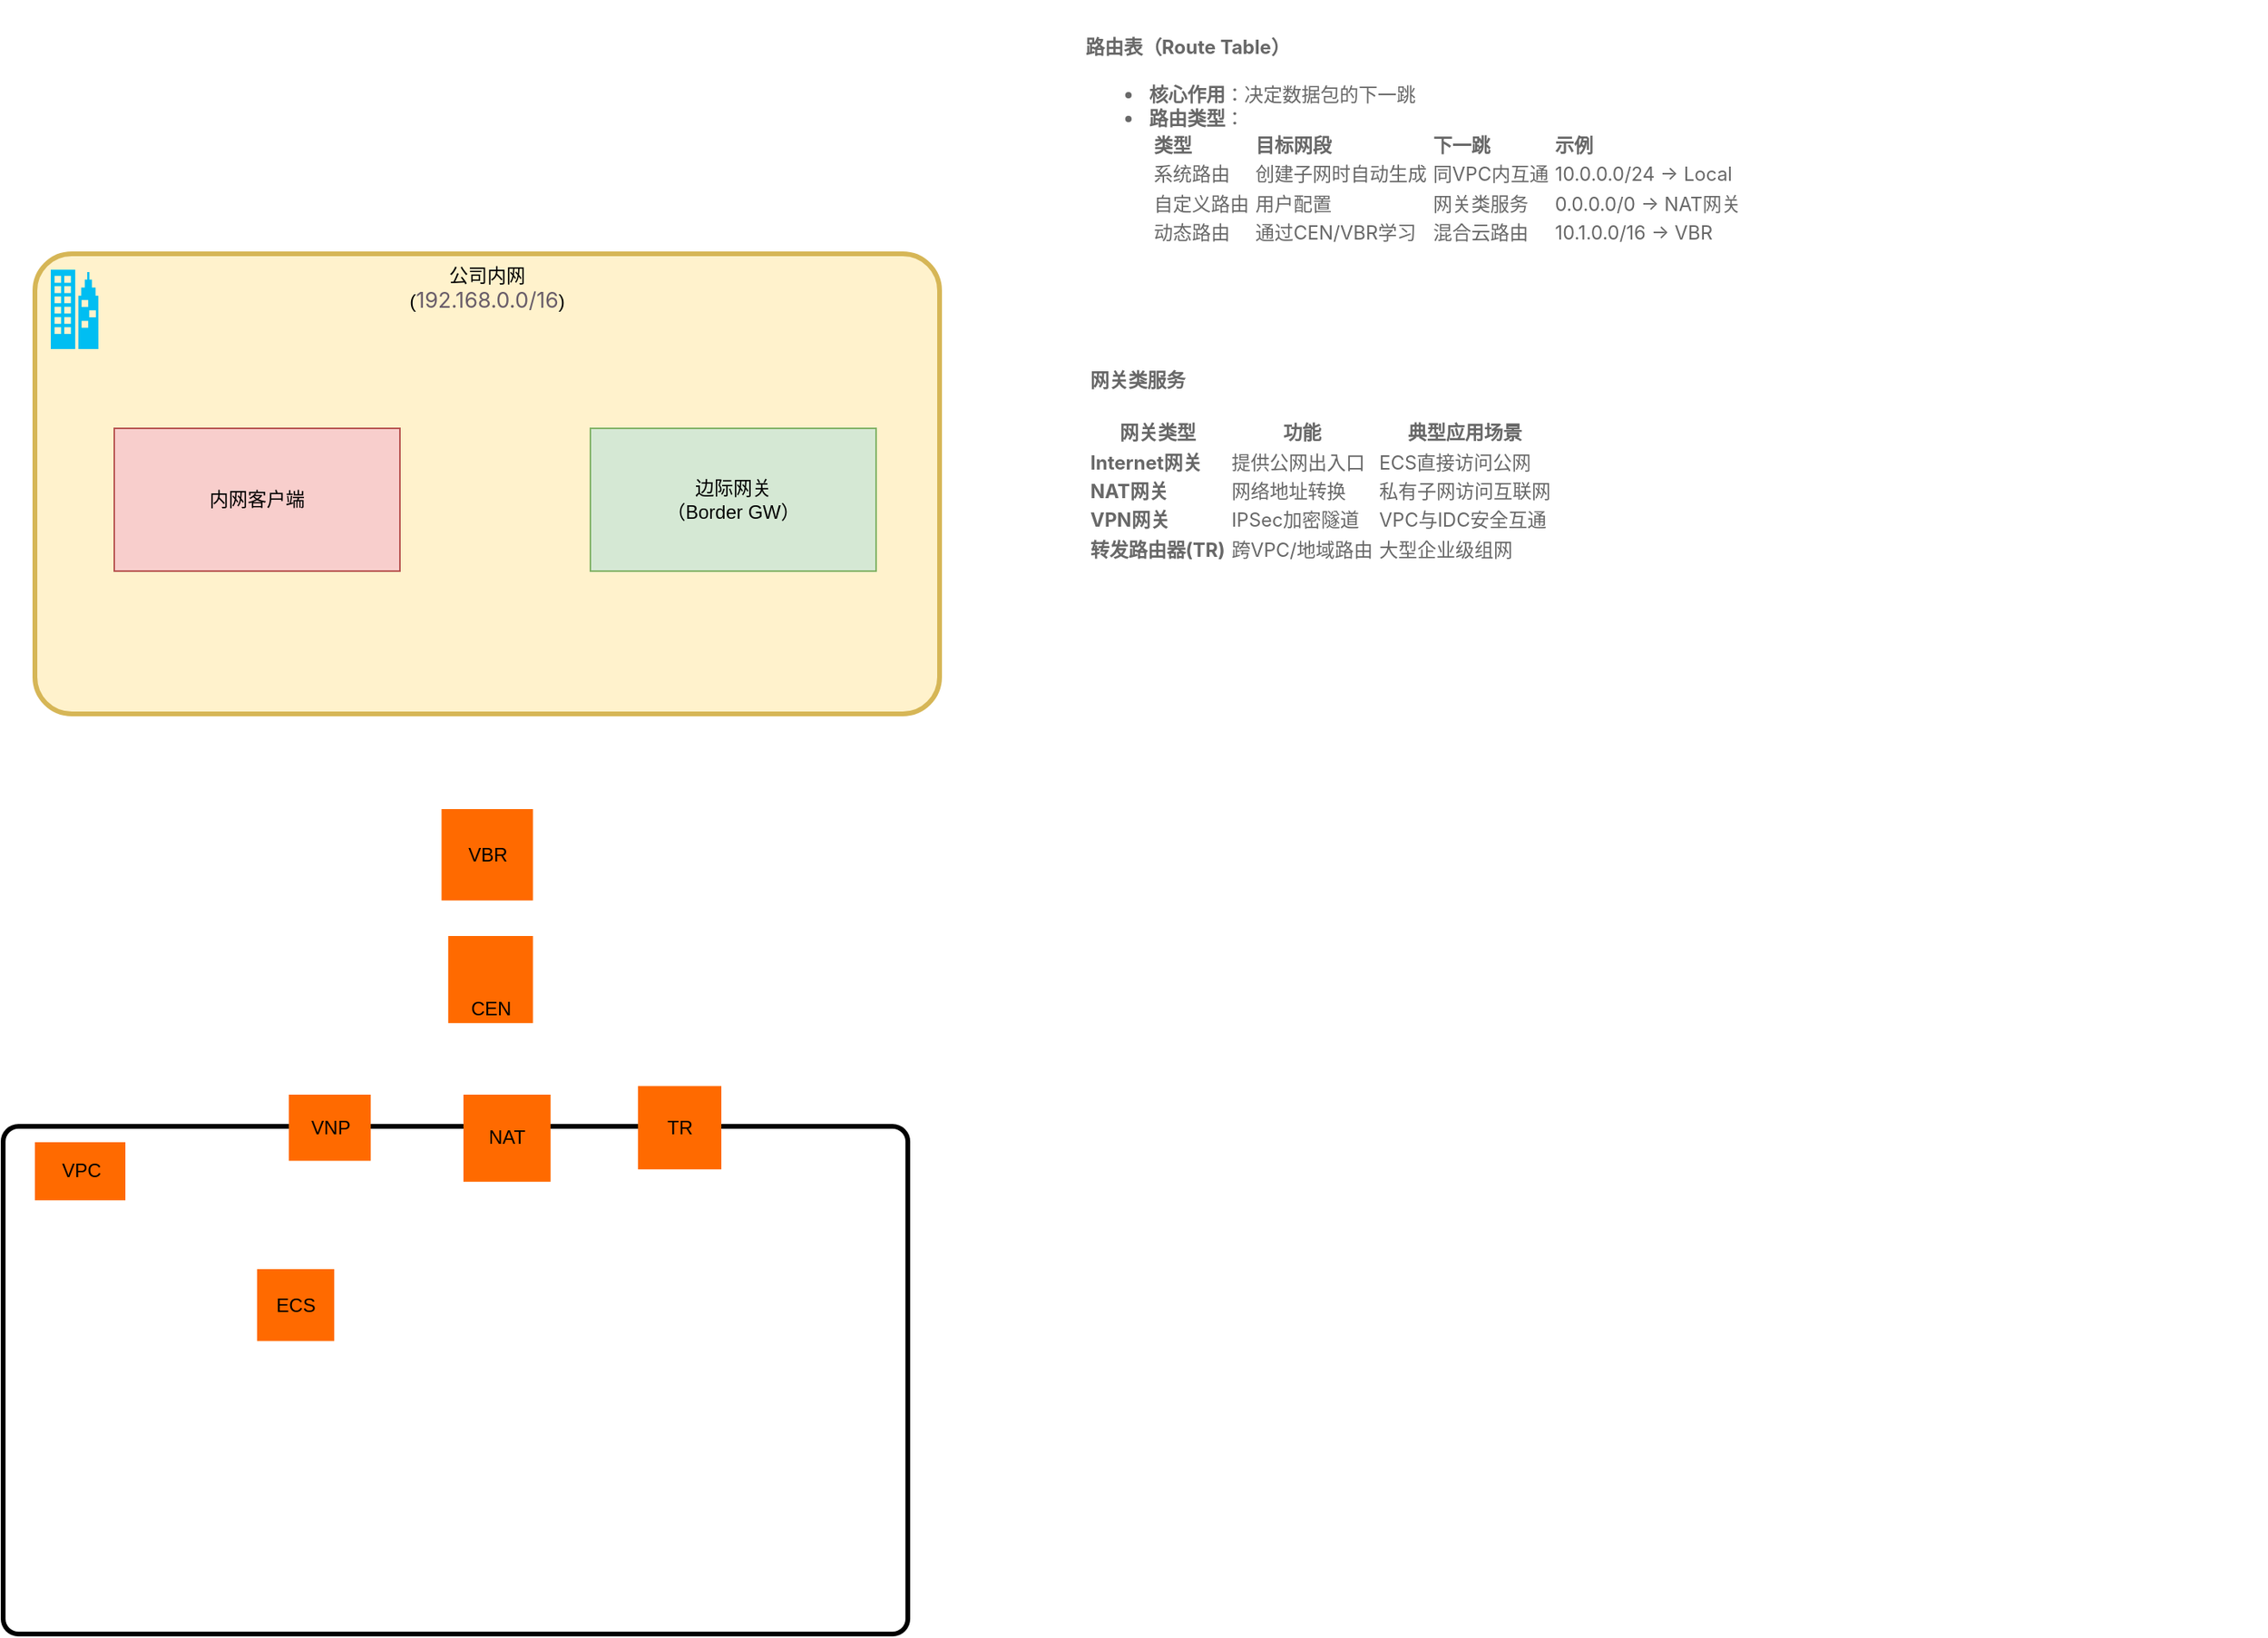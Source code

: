 <mxfile version="28.2.2">
  <diagram name="Page-1" id="5EUUsYe5BdCuTAwYtzyW">
    <mxGraphModel dx="603" dy="1685" grid="1" gridSize="10" guides="1" tooltips="1" connect="1" arrows="1" fold="1" page="1" pageScale="1" pageWidth="850" pageHeight="1100" math="0" shadow="0">
      <root>
        <mxCell id="0" />
        <mxCell id="1" parent="0" />
        <mxCell id="vxpXyjJ1BgaewFKf-Y3P-5" value="" style="rounded=1;whiteSpace=wrap;html=1;arcSize=3;strokeWidth=3;" parent="1" vertex="1">
          <mxGeometry x="20" y="570" width="570" height="320" as="geometry" />
        </mxCell>
        <mxCell id="vxpXyjJ1BgaewFKf-Y3P-1" value="公司内网&lt;br&gt;&lt;span&gt;(&lt;span style=&quot;color: rgb(105, 93, 105); font-family: Inter, -apple-system, BlinkMacSystemFont, &amp;quot;Segoe UI&amp;quot;, &amp;quot;SF Pro SC&amp;quot;, &amp;quot;SF Pro Display&amp;quot;, &amp;quot;SF Pro Icons&amp;quot;, &amp;quot;PingFang SC&amp;quot;, &amp;quot;Hiragino Sans GB&amp;quot;, &amp;quot;Microsoft YaHei&amp;quot;, &amp;quot;Helvetica Neue&amp;quot;, Helvetica, Arial, &amp;quot;Times New Roman&amp;quot;, &amp;quot;Arial Unicode MS&amp;quot;, &amp;quot;Lucida Sans Unicode&amp;quot;, KaTeX_Main, sans-serif; font-size: 13.6px; text-align: start; white-space: pre;&quot;&gt;192.168.0.0/16&lt;/span&gt;)&lt;/span&gt;" style="rounded=1;whiteSpace=wrap;html=1;arcSize=8;strokeWidth=3;fillColor=#fff2cc;strokeColor=#d6b656;verticalAlign=top;" parent="1" vertex="1">
          <mxGeometry x="40" y="20" width="570" height="290" as="geometry" />
        </mxCell>
        <mxCell id="vxpXyjJ1BgaewFKf-Y3P-2" value="" style="verticalLabelPosition=bottom;html=1;verticalAlign=top;align=center;strokeColor=none;fillColor=#00BEF2;shape=mxgraph.azure.enterprise;pointerEvents=1;" parent="1" vertex="1">
          <mxGeometry x="50" y="30" width="30" height="50" as="geometry" />
        </mxCell>
        <mxCell id="vxpXyjJ1BgaewFKf-Y3P-3" value="内网客户端" style="rounded=0;whiteSpace=wrap;html=1;fillColor=#f8cecc;strokeColor=#b85450;" parent="1" vertex="1">
          <mxGeometry x="90" y="130" width="180" height="90" as="geometry" />
        </mxCell>
        <mxCell id="vxpXyjJ1BgaewFKf-Y3P-4" value="边际网关&lt;br&gt;（Border GW）" style="rounded=0;whiteSpace=wrap;html=1;fillColor=#d5e8d4;strokeColor=#82b366;" parent="1" vertex="1">
          <mxGeometry x="390" y="130" width="180" height="90" as="geometry" />
        </mxCell>
        <mxCell id="vxpXyjJ1BgaewFKf-Y3P-6" value="VPC" style="points=[];aspect=fixed;html=1;align=center;shadow=0;dashed=0;fillColor=#FF6A00;strokeColor=none;shape=mxgraph.alibaba_cloud.vpc_virtual_private_cloud;" parent="1" vertex="1">
          <mxGeometry x="40" y="580" width="57" height="36.6" as="geometry" />
        </mxCell>
        <mxCell id="uaWnhBnutROTOtkjd1xz-2" value="ECS" style="points=[];aspect=fixed;html=1;align=center;shadow=0;dashed=0;fillColor=#FF6A00;strokeColor=none;shape=mxgraph.alibaba_cloud.ecs_elastic_compute_service;" vertex="1" parent="1">
          <mxGeometry x="180" y="660" width="48.6" height="45.3" as="geometry" />
        </mxCell>
        <mxCell id="uaWnhBnutROTOtkjd1xz-3" value="CEN" style="points=[];aspect=fixed;html=1;align=center;shadow=0;dashed=0;fillColor=#FF6A00;strokeColor=none;shape=mxgraph.alibaba_cloud.cen_cloud_enterprise_network;verticalAlign=bottom;" vertex="1" parent="1">
          <mxGeometry x="300.4" y="450" width="53.4" height="54.9" as="geometry" />
        </mxCell>
        <mxCell id="uaWnhBnutROTOtkjd1xz-4" value="VBR" style="points=[];aspect=fixed;html=1;align=center;shadow=0;dashed=0;fillColor=#FF6A00;strokeColor=none;shape=mxgraph.alibaba_cloud.vbr_virtual_border_router;" vertex="1" parent="1">
          <mxGeometry x="296.2" y="370" width="57.6" height="57.6" as="geometry" />
        </mxCell>
        <mxCell id="uaWnhBnutROTOtkjd1xz-5" value="NAT" style="points=[];aspect=fixed;html=1;align=center;shadow=0;dashed=0;fillColor=#FF6A00;strokeColor=none;shape=mxgraph.alibaba_cloud.vpn_gateway;" vertex="1" parent="1">
          <mxGeometry x="310" y="550" width="54.9" height="54.9" as="geometry" />
        </mxCell>
        <mxCell id="uaWnhBnutROTOtkjd1xz-6" value="VNP" style="points=[];aspect=fixed;html=1;align=center;shadow=0;dashed=0;fillColor=#FF6A00;strokeColor=none;shape=mxgraph.alibaba_cloud.nat_gateway;" vertex="1" parent="1">
          <mxGeometry x="200" y="550" width="51.6" height="41.7" as="geometry" />
        </mxCell>
        <mxCell id="uaWnhBnutROTOtkjd1xz-7" value="TR" style="points=[];aspect=fixed;html=1;align=center;shadow=0;dashed=0;fillColor=#FF6A00;strokeColor=none;shape=mxgraph.alibaba_cloud.tr_transit_router;" vertex="1" parent="1">
          <mxGeometry x="420" y="544.6" width="52.5" height="52.5" as="geometry" />
        </mxCell>
        <UserObject label="&lt;h4 data-sourcepos=&quot;44:1-44:14&quot; style=&quot;font-family: Inter, -apple-system, BlinkMacSystemFont, &amp;quot;Segoe UI&amp;quot;, &amp;quot;SF Pro SC&amp;quot;, &amp;quot;SF Pro Display&amp;quot;, &amp;quot;SF Pro Icons&amp;quot;, &amp;quot;PingFang SC&amp;quot;, &amp;quot;Hiragino Sans GB&amp;quot;, &amp;quot;Microsoft YaHei&amp;quot;, &amp;quot;Helvetica Neue&amp;quot;, Helvetica, Arial, &amp;quot;Times New Roman&amp;quot;, &amp;quot;Arial Unicode MS&amp;quot;, &amp;quot;Lucida Sans Unicode&amp;quot;, KaTeX_Main, sans-serif; -webkit-font-smoothing: antialiased; scrollbar-color: rgba(0, 0, 0, 0.06) rgba(0, 0, 0, 0); scrollbar-width: thin; color: rgb(104, 104, 104); font-size: 12px; font-style: normal; font-variant-ligatures: normal; font-variant-caps: normal; letter-spacing: normal; orphans: 2; text-align: start; text-indent: 0px; text-transform: none; widows: 2; word-spacing: 0px; -webkit-text-stroke-width: 0px; white-space: normal; background-color: rgb(255, 255, 255); text-decoration-thickness: initial; text-decoration-style: initial; text-decoration-color: initial;&quot;&gt;&amp;nbsp;网关类服务&lt;/h4&gt;&lt;div data-sentry-component=&quot;CustomTable&quot; data-sentry-source-file=&quot;index.tsx&quot; style=&quot;font-family: Inter, -apple-system, BlinkMacSystemFont, &amp;quot;Segoe UI&amp;quot;, &amp;quot;SF Pro SC&amp;quot;, &amp;quot;SF Pro Display&amp;quot;, &amp;quot;SF Pro Icons&amp;quot;, &amp;quot;PingFang SC&amp;quot;, &amp;quot;Hiragino Sans GB&amp;quot;, &amp;quot;Microsoft YaHei&amp;quot;, &amp;quot;Helvetica Neue&amp;quot;, Helvetica, Arial, &amp;quot;Times New Roman&amp;quot;, &amp;quot;Arial Unicode MS&amp;quot;, &amp;quot;Lucida Sans Unicode&amp;quot;, KaTeX_Main, sans-serif; -webkit-font-smoothing: antialiased; scrollbar-color: rgba(0, 0, 0, 0.06) rgba(0, 0, 0, 0); scrollbar-width: thin; color: rgb(104, 104, 104); font-size: 12px; font-style: normal; font-variant-ligatures: normal; font-variant-caps: normal; letter-spacing: normal; orphans: 2; text-align: start; text-indent: 0px; text-transform: none; widows: 2; word-spacing: 0px; -webkit-text-stroke-width: 0px; white-space: normal; background-color: rgb(255, 255, 255); text-decoration-thickness: initial; text-decoration-style: initial; text-decoration-color: initial; width: 744.159px; overflow-x: auto;&quot;&gt;&lt;table style=&quot;font-family: Inter, -apple-system, BlinkMacSystemFont, &amp;quot;Segoe UI&amp;quot;, &amp;quot;SF Pro SC&amp;quot;, &amp;quot;SF Pro Display&amp;quot;, &amp;quot;SF Pro Icons&amp;quot;, &amp;quot;PingFang SC&amp;quot;, &amp;quot;Hiragino Sans GB&amp;quot;, &amp;quot;Microsoft YaHei&amp;quot;, &amp;quot;Helvetica Neue&amp;quot;, Helvetica, Arial, &amp;quot;Times New Roman&amp;quot;, &amp;quot;Arial Unicode MS&amp;quot;, &amp;quot;Lucida Sans Unicode&amp;quot;, KaTeX_Main, sans-serif; -webkit-font-smoothing: antialiased; scrollbar-color: rgba(0, 0, 0, 0.06) rgba(0, 0, 0, 0); scrollbar-width: thin;&quot;&gt;&lt;thead data-sentry-component=&quot;CustomThead&quot; data-sentry-source-file=&quot;index.tsx&quot; style=&quot;font-family: Inter, -apple-system, BlinkMacSystemFont, &amp;quot;Segoe UI&amp;quot;, &amp;quot;SF Pro SC&amp;quot;, &amp;quot;SF Pro Display&amp;quot;, &amp;quot;SF Pro Icons&amp;quot;, &amp;quot;PingFang SC&amp;quot;, &amp;quot;Hiragino Sans GB&amp;quot;, &amp;quot;Microsoft YaHei&amp;quot;, &amp;quot;Helvetica Neue&amp;quot;, Helvetica, Arial, &amp;quot;Times New Roman&amp;quot;, &amp;quot;Arial Unicode MS&amp;quot;, &amp;quot;Lucida Sans Unicode&amp;quot;, KaTeX_Main, sans-serif; -webkit-font-smoothing: antialiased; scrollbar-color: rgba(0, 0, 0, 0.06) rgba(0, 0, 0, 0); scrollbar-width: thin;&quot;&gt;&lt;tr data-sentry-component=&quot;CustomTr&quot; data-sentry-source-file=&quot;index.tsx&quot; style=&quot;font-family: Inter, -apple-system, BlinkMacSystemFont, &amp;quot;Segoe UI&amp;quot;, &amp;quot;SF Pro SC&amp;quot;, &amp;quot;SF Pro Display&amp;quot;, &amp;quot;SF Pro Icons&amp;quot;, &amp;quot;PingFang SC&amp;quot;, &amp;quot;Hiragino Sans GB&amp;quot;, &amp;quot;Microsoft YaHei&amp;quot;, &amp;quot;Helvetica Neue&amp;quot;, Helvetica, Arial, &amp;quot;Times New Roman&amp;quot;, &amp;quot;Arial Unicode MS&amp;quot;, &amp;quot;Lucida Sans Unicode&amp;quot;, KaTeX_Main, sans-serif; -webkit-font-smoothing: antialiased; scrollbar-color: rgba(0, 0, 0, 0.06) rgba(0, 0, 0, 0); scrollbar-width: thin;&quot;&gt;&lt;th data-sentry-component=&quot;CustomTh&quot; data-sentry-source-file=&quot;index.tsx&quot; style=&quot;font-family: Inter, -apple-system, BlinkMacSystemFont, &amp;quot;Segoe UI&amp;quot;, &amp;quot;SF Pro SC&amp;quot;, &amp;quot;SF Pro Display&amp;quot;, &amp;quot;SF Pro Icons&amp;quot;, &amp;quot;PingFang SC&amp;quot;, &amp;quot;Hiragino Sans GB&amp;quot;, &amp;quot;Microsoft YaHei&amp;quot;, &amp;quot;Helvetica Neue&amp;quot;, Helvetica, Arial, &amp;quot;Times New Roman&amp;quot;, &amp;quot;Arial Unicode MS&amp;quot;, &amp;quot;Lucida Sans Unicode&amp;quot;, KaTeX_Main, sans-serif; -webkit-font-smoothing: antialiased; scrollbar-color: rgba(0, 0, 0, 0.06) rgba(0, 0, 0, 0); scrollbar-width: thin;&quot;&gt;网关类型&lt;/th&gt;&lt;th data-sentry-component=&quot;CustomTh&quot; data-sentry-source-file=&quot;index.tsx&quot; style=&quot;font-family: Inter, -apple-system, BlinkMacSystemFont, &amp;quot;Segoe UI&amp;quot;, &amp;quot;SF Pro SC&amp;quot;, &amp;quot;SF Pro Display&amp;quot;, &amp;quot;SF Pro Icons&amp;quot;, &amp;quot;PingFang SC&amp;quot;, &amp;quot;Hiragino Sans GB&amp;quot;, &amp;quot;Microsoft YaHei&amp;quot;, &amp;quot;Helvetica Neue&amp;quot;, Helvetica, Arial, &amp;quot;Times New Roman&amp;quot;, &amp;quot;Arial Unicode MS&amp;quot;, &amp;quot;Lucida Sans Unicode&amp;quot;, KaTeX_Main, sans-serif; -webkit-font-smoothing: antialiased; scrollbar-color: rgba(0, 0, 0, 0.06) rgba(0, 0, 0, 0); scrollbar-width: thin;&quot;&gt;功能&lt;/th&gt;&lt;th data-sentry-component=&quot;CustomTh&quot; data-sentry-source-file=&quot;index.tsx&quot; style=&quot;font-family: Inter, -apple-system, BlinkMacSystemFont, &amp;quot;Segoe UI&amp;quot;, &amp;quot;SF Pro SC&amp;quot;, &amp;quot;SF Pro Display&amp;quot;, &amp;quot;SF Pro Icons&amp;quot;, &amp;quot;PingFang SC&amp;quot;, &amp;quot;Hiragino Sans GB&amp;quot;, &amp;quot;Microsoft YaHei&amp;quot;, &amp;quot;Helvetica Neue&amp;quot;, Helvetica, Arial, &amp;quot;Times New Roman&amp;quot;, &amp;quot;Arial Unicode MS&amp;quot;, &amp;quot;Lucida Sans Unicode&amp;quot;, KaTeX_Main, sans-serif; -webkit-font-smoothing: antialiased; scrollbar-color: rgba(0, 0, 0, 0.06) rgba(0, 0, 0, 0); scrollbar-width: thin;&quot;&gt;典型应用场景&lt;/th&gt;&lt;/tr&gt;&lt;/thead&gt;&lt;tbody data-sentry-component=&quot;CustomTbody&quot; data-sentry-source-file=&quot;index.tsx&quot; style=&quot;font-family: Inter, -apple-system, BlinkMacSystemFont, &amp;quot;Segoe UI&amp;quot;, &amp;quot;SF Pro SC&amp;quot;, &amp;quot;SF Pro Display&amp;quot;, &amp;quot;SF Pro Icons&amp;quot;, &amp;quot;PingFang SC&amp;quot;, &amp;quot;Hiragino Sans GB&amp;quot;, &amp;quot;Microsoft YaHei&amp;quot;, &amp;quot;Helvetica Neue&amp;quot;, Helvetica, Arial, &amp;quot;Times New Roman&amp;quot;, &amp;quot;Arial Unicode MS&amp;quot;, &amp;quot;Lucida Sans Unicode&amp;quot;, KaTeX_Main, sans-serif; -webkit-font-smoothing: antialiased; scrollbar-color: rgba(0, 0, 0, 0.06) rgba(0, 0, 0, 0); scrollbar-width: thin;&quot;&gt;&lt;tr data-sentry-component=&quot;CustomTr&quot; data-sentry-source-file=&quot;index.tsx&quot; style=&quot;font-family: Inter, -apple-system, BlinkMacSystemFont, &amp;quot;Segoe UI&amp;quot;, &amp;quot;SF Pro SC&amp;quot;, &amp;quot;SF Pro Display&amp;quot;, &amp;quot;SF Pro Icons&amp;quot;, &amp;quot;PingFang SC&amp;quot;, &amp;quot;Hiragino Sans GB&amp;quot;, &amp;quot;Microsoft YaHei&amp;quot;, &amp;quot;Helvetica Neue&amp;quot;, Helvetica, Arial, &amp;quot;Times New Roman&amp;quot;, &amp;quot;Arial Unicode MS&amp;quot;, &amp;quot;Lucida Sans Unicode&amp;quot;, KaTeX_Main, sans-serif; -webkit-font-smoothing: antialiased; scrollbar-color: rgba(0, 0, 0, 0.06) rgba(0, 0, 0, 0); scrollbar-width: thin;&quot;&gt;&lt;td data-sentry-component=&quot;CustomTd&quot; data-sentry-source-file=&quot;index.tsx&quot; style=&quot;font-family: Inter, -apple-system, BlinkMacSystemFont, &amp;quot;Segoe UI&amp;quot;, &amp;quot;SF Pro SC&amp;quot;, &amp;quot;SF Pro Display&amp;quot;, &amp;quot;SF Pro Icons&amp;quot;, &amp;quot;PingFang SC&amp;quot;, &amp;quot;Hiragino Sans GB&amp;quot;, &amp;quot;Microsoft YaHei&amp;quot;, &amp;quot;Helvetica Neue&amp;quot;, Helvetica, Arial, &amp;quot;Times New Roman&amp;quot;, &amp;quot;Arial Unicode MS&amp;quot;, &amp;quot;Lucida Sans Unicode&amp;quot;, KaTeX_Main, sans-serif; -webkit-font-smoothing: antialiased; scrollbar-color: rgba(0, 0, 0, 0.06) rgba(0, 0, 0, 0); scrollbar-width: thin;&quot;&gt;&lt;strong data-sourcepos=&quot;47:3-47:17&quot; style=&quot;font-family: Inter, -apple-system, BlinkMacSystemFont, &amp;quot;Segoe UI&amp;quot;, &amp;quot;SF Pro SC&amp;quot;, &amp;quot;SF Pro Display&amp;quot;, &amp;quot;SF Pro Icons&amp;quot;, &amp;quot;PingFang SC&amp;quot;, &amp;quot;Hiragino Sans GB&amp;quot;, &amp;quot;Microsoft YaHei&amp;quot;, &amp;quot;Helvetica Neue&amp;quot;, Helvetica, Arial, &amp;quot;Times New Roman&amp;quot;, &amp;quot;Arial Unicode MS&amp;quot;, &amp;quot;Lucida Sans Unicode&amp;quot;, KaTeX_Main, sans-serif; -webkit-font-smoothing: antialiased; scrollbar-color: rgba(0, 0, 0, 0.06) rgba(0, 0, 0, 0); scrollbar-width: thin;&quot;&gt;Internet网关&lt;/strong&gt;&lt;/td&gt;&lt;td data-sentry-component=&quot;CustomTd&quot; data-sentry-source-file=&quot;index.tsx&quot; style=&quot;font-family: Inter, -apple-system, BlinkMacSystemFont, &amp;quot;Segoe UI&amp;quot;, &amp;quot;SF Pro SC&amp;quot;, &amp;quot;SF Pro Display&amp;quot;, &amp;quot;SF Pro Icons&amp;quot;, &amp;quot;PingFang SC&amp;quot;, &amp;quot;Hiragino Sans GB&amp;quot;, &amp;quot;Microsoft YaHei&amp;quot;, &amp;quot;Helvetica Neue&amp;quot;, Helvetica, Arial, &amp;quot;Times New Roman&amp;quot;, &amp;quot;Arial Unicode MS&amp;quot;, &amp;quot;Lucida Sans Unicode&amp;quot;, KaTeX_Main, sans-serif; -webkit-font-smoothing: antialiased; scrollbar-color: rgba(0, 0, 0, 0.06) rgba(0, 0, 0, 0); scrollbar-width: thin;&quot;&gt;提供公网出入口&lt;/td&gt;&lt;td data-sentry-component=&quot;CustomTd&quot; data-sentry-source-file=&quot;index.tsx&quot; style=&quot;font-family: Inter, -apple-system, BlinkMacSystemFont, &amp;quot;Segoe UI&amp;quot;, &amp;quot;SF Pro SC&amp;quot;, &amp;quot;SF Pro Display&amp;quot;, &amp;quot;SF Pro Icons&amp;quot;, &amp;quot;PingFang SC&amp;quot;, &amp;quot;Hiragino Sans GB&amp;quot;, &amp;quot;Microsoft YaHei&amp;quot;, &amp;quot;Helvetica Neue&amp;quot;, Helvetica, Arial, &amp;quot;Times New Roman&amp;quot;, &amp;quot;Arial Unicode MS&amp;quot;, &amp;quot;Lucida Sans Unicode&amp;quot;, KaTeX_Main, sans-serif; -webkit-font-smoothing: antialiased; scrollbar-color: rgba(0, 0, 0, 0.06) rgba(0, 0, 0, 0); scrollbar-width: thin;&quot;&gt;ECS直接访问公网&lt;/td&gt;&lt;/tr&gt;&lt;tr data-sentry-component=&quot;CustomTr&quot; data-sentry-source-file=&quot;index.tsx&quot; style=&quot;font-family: Inter, -apple-system, BlinkMacSystemFont, &amp;quot;Segoe UI&amp;quot;, &amp;quot;SF Pro SC&amp;quot;, &amp;quot;SF Pro Display&amp;quot;, &amp;quot;SF Pro Icons&amp;quot;, &amp;quot;PingFang SC&amp;quot;, &amp;quot;Hiragino Sans GB&amp;quot;, &amp;quot;Microsoft YaHei&amp;quot;, &amp;quot;Helvetica Neue&amp;quot;, Helvetica, Arial, &amp;quot;Times New Roman&amp;quot;, &amp;quot;Arial Unicode MS&amp;quot;, &amp;quot;Lucida Sans Unicode&amp;quot;, KaTeX_Main, sans-serif; -webkit-font-smoothing: antialiased; scrollbar-color: rgba(0, 0, 0, 0.06) rgba(0, 0, 0, 0); scrollbar-width: thin;&quot;&gt;&lt;td data-sentry-component=&quot;CustomTd&quot; data-sentry-source-file=&quot;index.tsx&quot; style=&quot;font-family: Inter, -apple-system, BlinkMacSystemFont, &amp;quot;Segoe UI&amp;quot;, &amp;quot;SF Pro SC&amp;quot;, &amp;quot;SF Pro Display&amp;quot;, &amp;quot;SF Pro Icons&amp;quot;, &amp;quot;PingFang SC&amp;quot;, &amp;quot;Hiragino Sans GB&amp;quot;, &amp;quot;Microsoft YaHei&amp;quot;, &amp;quot;Helvetica Neue&amp;quot;, Helvetica, Arial, &amp;quot;Times New Roman&amp;quot;, &amp;quot;Arial Unicode MS&amp;quot;, &amp;quot;Lucida Sans Unicode&amp;quot;, KaTeX_Main, sans-serif; -webkit-font-smoothing: antialiased; scrollbar-color: rgba(0, 0, 0, 0.06) rgba(0, 0, 0, 0); scrollbar-width: thin;&quot;&gt;&lt;strong data-sourcepos=&quot;48:3-48:12&quot; style=&quot;font-family: Inter, -apple-system, BlinkMacSystemFont, &amp;quot;Segoe UI&amp;quot;, &amp;quot;SF Pro SC&amp;quot;, &amp;quot;SF Pro Display&amp;quot;, &amp;quot;SF Pro Icons&amp;quot;, &amp;quot;PingFang SC&amp;quot;, &amp;quot;Hiragino Sans GB&amp;quot;, &amp;quot;Microsoft YaHei&amp;quot;, &amp;quot;Helvetica Neue&amp;quot;, Helvetica, Arial, &amp;quot;Times New Roman&amp;quot;, &amp;quot;Arial Unicode MS&amp;quot;, &amp;quot;Lucida Sans Unicode&amp;quot;, KaTeX_Main, sans-serif; -webkit-font-smoothing: antialiased; scrollbar-color: rgba(0, 0, 0, 0.06) rgba(0, 0, 0, 0); scrollbar-width: thin;&quot;&gt;NAT网关&lt;/strong&gt;&lt;/td&gt;&lt;td data-sentry-component=&quot;CustomTd&quot; data-sentry-source-file=&quot;index.tsx&quot; style=&quot;font-family: Inter, -apple-system, BlinkMacSystemFont, &amp;quot;Segoe UI&amp;quot;, &amp;quot;SF Pro SC&amp;quot;, &amp;quot;SF Pro Display&amp;quot;, &amp;quot;SF Pro Icons&amp;quot;, &amp;quot;PingFang SC&amp;quot;, &amp;quot;Hiragino Sans GB&amp;quot;, &amp;quot;Microsoft YaHei&amp;quot;, &amp;quot;Helvetica Neue&amp;quot;, Helvetica, Arial, &amp;quot;Times New Roman&amp;quot;, &amp;quot;Arial Unicode MS&amp;quot;, &amp;quot;Lucida Sans Unicode&amp;quot;, KaTeX_Main, sans-serif; -webkit-font-smoothing: antialiased; scrollbar-color: rgba(0, 0, 0, 0.06) rgba(0, 0, 0, 0); scrollbar-width: thin;&quot;&gt;网络地址转换&lt;/td&gt;&lt;td data-sentry-component=&quot;CustomTd&quot; data-sentry-source-file=&quot;index.tsx&quot; style=&quot;font-family: Inter, -apple-system, BlinkMacSystemFont, &amp;quot;Segoe UI&amp;quot;, &amp;quot;SF Pro SC&amp;quot;, &amp;quot;SF Pro Display&amp;quot;, &amp;quot;SF Pro Icons&amp;quot;, &amp;quot;PingFang SC&amp;quot;, &amp;quot;Hiragino Sans GB&amp;quot;, &amp;quot;Microsoft YaHei&amp;quot;, &amp;quot;Helvetica Neue&amp;quot;, Helvetica, Arial, &amp;quot;Times New Roman&amp;quot;, &amp;quot;Arial Unicode MS&amp;quot;, &amp;quot;Lucida Sans Unicode&amp;quot;, KaTeX_Main, sans-serif; -webkit-font-smoothing: antialiased; scrollbar-color: rgba(0, 0, 0, 0.06) rgba(0, 0, 0, 0); scrollbar-width: thin;&quot;&gt;私有子网访问互联网&lt;/td&gt;&lt;/tr&gt;&lt;tr data-sentry-component=&quot;CustomTr&quot; data-sentry-source-file=&quot;index.tsx&quot; style=&quot;font-family: Inter, -apple-system, BlinkMacSystemFont, &amp;quot;Segoe UI&amp;quot;, &amp;quot;SF Pro SC&amp;quot;, &amp;quot;SF Pro Display&amp;quot;, &amp;quot;SF Pro Icons&amp;quot;, &amp;quot;PingFang SC&amp;quot;, &amp;quot;Hiragino Sans GB&amp;quot;, &amp;quot;Microsoft YaHei&amp;quot;, &amp;quot;Helvetica Neue&amp;quot;, Helvetica, Arial, &amp;quot;Times New Roman&amp;quot;, &amp;quot;Arial Unicode MS&amp;quot;, &amp;quot;Lucida Sans Unicode&amp;quot;, KaTeX_Main, sans-serif; -webkit-font-smoothing: antialiased; scrollbar-color: rgba(0, 0, 0, 0.06) rgba(0, 0, 0, 0); scrollbar-width: thin;&quot;&gt;&lt;td data-sentry-component=&quot;CustomTd&quot; data-sentry-source-file=&quot;index.tsx&quot; style=&quot;font-family: Inter, -apple-system, BlinkMacSystemFont, &amp;quot;Segoe UI&amp;quot;, &amp;quot;SF Pro SC&amp;quot;, &amp;quot;SF Pro Display&amp;quot;, &amp;quot;SF Pro Icons&amp;quot;, &amp;quot;PingFang SC&amp;quot;, &amp;quot;Hiragino Sans GB&amp;quot;, &amp;quot;Microsoft YaHei&amp;quot;, &amp;quot;Helvetica Neue&amp;quot;, Helvetica, Arial, &amp;quot;Times New Roman&amp;quot;, &amp;quot;Arial Unicode MS&amp;quot;, &amp;quot;Lucida Sans Unicode&amp;quot;, KaTeX_Main, sans-serif; -webkit-font-smoothing: antialiased; scrollbar-color: rgba(0, 0, 0, 0.06) rgba(0, 0, 0, 0); scrollbar-width: thin;&quot;&gt;&lt;strong data-sourcepos=&quot;49:3-49:12&quot; style=&quot;font-family: Inter, -apple-system, BlinkMacSystemFont, &amp;quot;Segoe UI&amp;quot;, &amp;quot;SF Pro SC&amp;quot;, &amp;quot;SF Pro Display&amp;quot;, &amp;quot;SF Pro Icons&amp;quot;, &amp;quot;PingFang SC&amp;quot;, &amp;quot;Hiragino Sans GB&amp;quot;, &amp;quot;Microsoft YaHei&amp;quot;, &amp;quot;Helvetica Neue&amp;quot;, Helvetica, Arial, &amp;quot;Times New Roman&amp;quot;, &amp;quot;Arial Unicode MS&amp;quot;, &amp;quot;Lucida Sans Unicode&amp;quot;, KaTeX_Main, sans-serif; -webkit-font-smoothing: antialiased; scrollbar-color: rgba(0, 0, 0, 0.06) rgba(0, 0, 0, 0); scrollbar-width: thin;&quot;&gt;VPN网关&lt;/strong&gt;&lt;/td&gt;&lt;td data-sentry-component=&quot;CustomTd&quot; data-sentry-source-file=&quot;index.tsx&quot; style=&quot;font-family: Inter, -apple-system, BlinkMacSystemFont, &amp;quot;Segoe UI&amp;quot;, &amp;quot;SF Pro SC&amp;quot;, &amp;quot;SF Pro Display&amp;quot;, &amp;quot;SF Pro Icons&amp;quot;, &amp;quot;PingFang SC&amp;quot;, &amp;quot;Hiragino Sans GB&amp;quot;, &amp;quot;Microsoft YaHei&amp;quot;, &amp;quot;Helvetica Neue&amp;quot;, Helvetica, Arial, &amp;quot;Times New Roman&amp;quot;, &amp;quot;Arial Unicode MS&amp;quot;, &amp;quot;Lucida Sans Unicode&amp;quot;, KaTeX_Main, sans-serif; -webkit-font-smoothing: antialiased; scrollbar-color: rgba(0, 0, 0, 0.06) rgba(0, 0, 0, 0); scrollbar-width: thin;&quot;&gt;IPSec加密隧道&lt;/td&gt;&lt;td data-sentry-component=&quot;CustomTd&quot; data-sentry-source-file=&quot;index.tsx&quot; style=&quot;font-family: Inter, -apple-system, BlinkMacSystemFont, &amp;quot;Segoe UI&amp;quot;, &amp;quot;SF Pro SC&amp;quot;, &amp;quot;SF Pro Display&amp;quot;, &amp;quot;SF Pro Icons&amp;quot;, &amp;quot;PingFang SC&amp;quot;, &amp;quot;Hiragino Sans GB&amp;quot;, &amp;quot;Microsoft YaHei&amp;quot;, &amp;quot;Helvetica Neue&amp;quot;, Helvetica, Arial, &amp;quot;Times New Roman&amp;quot;, &amp;quot;Arial Unicode MS&amp;quot;, &amp;quot;Lucida Sans Unicode&amp;quot;, KaTeX_Main, sans-serif; -webkit-font-smoothing: antialiased; scrollbar-color: rgba(0, 0, 0, 0.06) rgba(0, 0, 0, 0); scrollbar-width: thin;&quot;&gt;VPC与IDC安全互通&lt;/td&gt;&lt;/tr&gt;&lt;tr data-sentry-component=&quot;CustomTr&quot; data-sentry-source-file=&quot;index.tsx&quot; style=&quot;font-family: Inter, -apple-system, BlinkMacSystemFont, &amp;quot;Segoe UI&amp;quot;, &amp;quot;SF Pro SC&amp;quot;, &amp;quot;SF Pro Display&amp;quot;, &amp;quot;SF Pro Icons&amp;quot;, &amp;quot;PingFang SC&amp;quot;, &amp;quot;Hiragino Sans GB&amp;quot;, &amp;quot;Microsoft YaHei&amp;quot;, &amp;quot;Helvetica Neue&amp;quot;, Helvetica, Arial, &amp;quot;Times New Roman&amp;quot;, &amp;quot;Arial Unicode MS&amp;quot;, &amp;quot;Lucida Sans Unicode&amp;quot;, KaTeX_Main, sans-serif; -webkit-font-smoothing: antialiased; scrollbar-color: rgba(0, 0, 0, 0.06) rgba(0, 0, 0, 0); scrollbar-width: thin;&quot;&gt;&lt;td data-sentry-component=&quot;CustomTd&quot; data-sentry-source-file=&quot;index.tsx&quot; style=&quot;font-family: Inter, -apple-system, BlinkMacSystemFont, &amp;quot;Segoe UI&amp;quot;, &amp;quot;SF Pro SC&amp;quot;, &amp;quot;SF Pro Display&amp;quot;, &amp;quot;SF Pro Icons&amp;quot;, &amp;quot;PingFang SC&amp;quot;, &amp;quot;Hiragino Sans GB&amp;quot;, &amp;quot;Microsoft YaHei&amp;quot;, &amp;quot;Helvetica Neue&amp;quot;, Helvetica, Arial, &amp;quot;Times New Roman&amp;quot;, &amp;quot;Arial Unicode MS&amp;quot;, &amp;quot;Lucida Sans Unicode&amp;quot;, KaTeX_Main, sans-serif; -webkit-font-smoothing: antialiased; scrollbar-color: rgba(0, 0, 0, 0.06) rgba(0, 0, 0, 0); scrollbar-width: thin;&quot;&gt;&lt;strong data-sourcepos=&quot;50:3-50:16&quot; style=&quot;font-family: Inter, -apple-system, BlinkMacSystemFont, &amp;quot;Segoe UI&amp;quot;, &amp;quot;SF Pro SC&amp;quot;, &amp;quot;SF Pro Display&amp;quot;, &amp;quot;SF Pro Icons&amp;quot;, &amp;quot;PingFang SC&amp;quot;, &amp;quot;Hiragino Sans GB&amp;quot;, &amp;quot;Microsoft YaHei&amp;quot;, &amp;quot;Helvetica Neue&amp;quot;, Helvetica, Arial, &amp;quot;Times New Roman&amp;quot;, &amp;quot;Arial Unicode MS&amp;quot;, &amp;quot;Lucida Sans Unicode&amp;quot;, KaTeX_Main, sans-serif; -webkit-font-smoothing: antialiased; scrollbar-color: rgba(0, 0, 0, 0.06) rgba(0, 0, 0, 0); scrollbar-width: thin;&quot;&gt;转发路由器(TR)&lt;/strong&gt;&lt;/td&gt;&lt;td data-sentry-component=&quot;CustomTd&quot; data-sentry-source-file=&quot;index.tsx&quot; style=&quot;font-family: Inter, -apple-system, BlinkMacSystemFont, &amp;quot;Segoe UI&amp;quot;, &amp;quot;SF Pro SC&amp;quot;, &amp;quot;SF Pro Display&amp;quot;, &amp;quot;SF Pro Icons&amp;quot;, &amp;quot;PingFang SC&amp;quot;, &amp;quot;Hiragino Sans GB&amp;quot;, &amp;quot;Microsoft YaHei&amp;quot;, &amp;quot;Helvetica Neue&amp;quot;, Helvetica, Arial, &amp;quot;Times New Roman&amp;quot;, &amp;quot;Arial Unicode MS&amp;quot;, &amp;quot;Lucida Sans Unicode&amp;quot;, KaTeX_Main, sans-serif; -webkit-font-smoothing: antialiased; scrollbar-color: rgba(0, 0, 0, 0.06) rgba(0, 0, 0, 0); scrollbar-width: thin;&quot;&gt;跨VPC/地域路由&lt;/td&gt;&lt;td data-sentry-component=&quot;CustomTd&quot; data-sentry-source-file=&quot;index.tsx&quot; style=&quot;font-family: Inter, -apple-system, BlinkMacSystemFont, &amp;quot;Segoe UI&amp;quot;, &amp;quot;SF Pro SC&amp;quot;, &amp;quot;SF Pro Display&amp;quot;, &amp;quot;SF Pro Icons&amp;quot;, &amp;quot;PingFang SC&amp;quot;, &amp;quot;Hiragino Sans GB&amp;quot;, &amp;quot;Microsoft YaHei&amp;quot;, &amp;quot;Helvetica Neue&amp;quot;, Helvetica, Arial, &amp;quot;Times New Roman&amp;quot;, &amp;quot;Arial Unicode MS&amp;quot;, &amp;quot;Lucida Sans Unicode&amp;quot;, KaTeX_Main, sans-serif; -webkit-font-smoothing: antialiased; scrollbar-color: rgba(0, 0, 0, 0.06) rgba(0, 0, 0, 0); scrollbar-width: thin;&quot;&gt;大型企业级组网&lt;/td&gt;&lt;/tr&gt;&lt;/tbody&gt;&lt;/table&gt;&lt;/div&gt;" link="&lt;h4 data-sourcepos=&quot;44:1-44:14&quot; style=&quot;font-family: Inter, -apple-system, BlinkMacSystemFont, &amp;quot;Segoe UI&amp;quot;, &amp;quot;SF Pro SC&amp;quot;, &amp;quot;SF Pro Display&amp;quot;, &amp;quot;SF Pro Icons&amp;quot;, &amp;quot;PingFang SC&amp;quot;, &amp;quot;Hiragino Sans GB&amp;quot;, &amp;quot;Microsoft YaHei&amp;quot;, &amp;quot;Helvetica Neue&amp;quot;, Helvetica, Arial, &amp;quot;Times New Roman&amp;quot;, &amp;quot;Arial Unicode MS&amp;quot;, &amp;quot;Lucida Sans Unicode&amp;quot;, KaTeX_Main, sans-serif; -webkit-font-smoothing: antialiased; scrollbar-color: rgba(0, 0, 0, 0.06) rgba(0, 0, 0, 0); scrollbar-width: thin; color: rgb(104, 104, 104); font-size: 12px; font-style: normal; font-variant-ligatures: normal; font-variant-caps: normal; letter-spacing: normal; orphans: 2; text-align: start; text-indent: 0px; text-transform: none; widows: 2; word-spacing: 0px; -webkit-text-stroke-width: 0px; white-space: normal; background-color: rgb(255, 255, 255); text-decoration-thickness: initial; text-decoration-style: initial; text-decoration-color: initial;&quot;&gt;&lt;span&gt;&amp;nbsp;&lt;/span&gt;网关类服务&lt;/h4&gt;&lt;div data-sentry-component=&quot;CustomTable&quot; data-sentry-source-file=&quot;index.tsx&quot; style=&quot;font-family: Inter, -apple-system, BlinkMacSystemFont, &amp;quot;Segoe UI&amp;quot;, &amp;quot;SF Pro SC&amp;quot;, &amp;quot;SF Pro Display&amp;quot;, &amp;quot;SF Pro Icons&amp;quot;, &amp;quot;PingFang SC&amp;quot;, &amp;quot;Hiragino Sans GB&amp;quot;, &amp;quot;Microsoft YaHei&amp;quot;, &amp;quot;Helvetica Neue&amp;quot;, Helvetica, Arial, &amp;quot;Times New Roman&amp;quot;, &amp;quot;Arial Unicode MS&amp;quot;, &amp;quot;Lucida Sans Unicode&amp;quot;, KaTeX_Main, sans-serif; -webkit-font-smoothing: antialiased; scrollbar-color: rgba(0, 0, 0, 0.06) rgba(0, 0, 0, 0); scrollbar-width: thin; color: rgb(104, 104, 104); font-size: 12px; font-style: normal; font-variant-ligatures: normal; font-variant-caps: normal; font-weight: 400; letter-spacing: normal; orphans: 2; text-align: start; text-indent: 0px; text-transform: none; widows: 2; word-spacing: 0px; -webkit-text-stroke-width: 0px; white-space: normal; background-color: rgb(255, 255, 255); text-decoration-thickness: initial; text-decoration-style: initial; text-decoration-color: initial; width: 744.159px; overflow-x: auto;&quot;&gt;&lt;table style=&quot;font-family: Inter, -apple-system, BlinkMacSystemFont, &amp;quot;Segoe UI&amp;quot;, &amp;quot;SF Pro SC&amp;quot;, &amp;quot;SF Pro Display&amp;quot;, &amp;quot;SF Pro Icons&amp;quot;, &amp;quot;PingFang SC&amp;quot;, &amp;quot;Hiragino Sans GB&amp;quot;, &amp;quot;Microsoft YaHei&amp;quot;, &amp;quot;Helvetica Neue&amp;quot;, Helvetica, Arial, &amp;quot;Times New Roman&amp;quot;, &amp;quot;Arial Unicode MS&amp;quot;, &amp;quot;Lucida Sans Unicode&amp;quot;, KaTeX_Main, sans-serif; -webkit-font-smoothing: antialiased; scrollbar-color: rgba(0, 0, 0, 0.06) rgba(0, 0, 0, 0); scrollbar-width: thin;&quot;&gt;&lt;thead data-sentry-component=&quot;CustomThead&quot; data-sentry-source-file=&quot;index.tsx&quot; style=&quot;font-family: Inter, -apple-system, BlinkMacSystemFont, &amp;quot;Segoe UI&amp;quot;, &amp;quot;SF Pro SC&amp;quot;, &amp;quot;SF Pro Display&amp;quot;, &amp;quot;SF Pro Icons&amp;quot;, &amp;quot;PingFang SC&amp;quot;, &amp;quot;Hiragino Sans GB&amp;quot;, &amp;quot;Microsoft YaHei&amp;quot;, &amp;quot;Helvetica Neue&amp;quot;, Helvetica, Arial, &amp;quot;Times New Roman&amp;quot;, &amp;quot;Arial Unicode MS&amp;quot;, &amp;quot;Lucida Sans Unicode&amp;quot;, KaTeX_Main, sans-serif; -webkit-font-smoothing: antialiased; scrollbar-color: rgba(0, 0, 0, 0.06) rgba(0, 0, 0, 0); scrollbar-width: thin;&quot;&gt;&lt;tr data-sentry-component=&quot;CustomTr&quot; data-sentry-source-file=&quot;index.tsx&quot; style=&quot;font-family: Inter, -apple-system, BlinkMacSystemFont, &amp;quot;Segoe UI&amp;quot;, &amp;quot;SF Pro SC&amp;quot;, &amp;quot;SF Pro Display&amp;quot;, &amp;quot;SF Pro Icons&amp;quot;, &amp;quot;PingFang SC&amp;quot;, &amp;quot;Hiragino Sans GB&amp;quot;, &amp;quot;Microsoft YaHei&amp;quot;, &amp;quot;Helvetica Neue&amp;quot;, Helvetica, Arial, &amp;quot;Times New Roman&amp;quot;, &amp;quot;Arial Unicode MS&amp;quot;, &amp;quot;Lucida Sans Unicode&amp;quot;, KaTeX_Main, sans-serif; -webkit-font-smoothing: antialiased; scrollbar-color: rgba(0, 0, 0, 0.06) rgba(0, 0, 0, 0); scrollbar-width: thin;&quot;&gt;&lt;th data-sentry-component=&quot;CustomTh&quot; data-sentry-source-file=&quot;index.tsx&quot; style=&quot;font-family: Inter, -apple-system, BlinkMacSystemFont, &amp;quot;Segoe UI&amp;quot;, &amp;quot;SF Pro SC&amp;quot;, &amp;quot;SF Pro Display&amp;quot;, &amp;quot;SF Pro Icons&amp;quot;, &amp;quot;PingFang SC&amp;quot;, &amp;quot;Hiragino Sans GB&amp;quot;, &amp;quot;Microsoft YaHei&amp;quot;, &amp;quot;Helvetica Neue&amp;quot;, Helvetica, Arial, &amp;quot;Times New Roman&amp;quot;, &amp;quot;Arial Unicode MS&amp;quot;, &amp;quot;Lucida Sans Unicode&amp;quot;, KaTeX_Main, sans-serif; -webkit-font-smoothing: antialiased; scrollbar-color: rgba(0, 0, 0, 0.06) rgba(0, 0, 0, 0); scrollbar-width: thin;&quot;&gt;网关类型&lt;/th&gt;&lt;th data-sentry-component=&quot;CustomTh&quot; data-sentry-source-file=&quot;index.tsx&quot; style=&quot;font-family: Inter, -apple-system, BlinkMacSystemFont, &amp;quot;Segoe UI&amp;quot;, &amp;quot;SF Pro SC&amp;quot;, &amp;quot;SF Pro Display&amp;quot;, &amp;quot;SF Pro Icons&amp;quot;, &amp;quot;PingFang SC&amp;quot;, &amp;quot;Hiragino Sans GB&amp;quot;, &amp;quot;Microsoft YaHei&amp;quot;, &amp;quot;Helvetica Neue&amp;quot;, Helvetica, Arial, &amp;quot;Times New Roman&amp;quot;, &amp;quot;Arial Unicode MS&amp;quot;, &amp;quot;Lucida Sans Unicode&amp;quot;, KaTeX_Main, sans-serif; -webkit-font-smoothing: antialiased; scrollbar-color: rgba(0, 0, 0, 0.06) rgba(0, 0, 0, 0); scrollbar-width: thin;&quot;&gt;功能&lt;/th&gt;&lt;th data-sentry-component=&quot;CustomTh&quot; data-sentry-source-file=&quot;index.tsx&quot; style=&quot;font-family: Inter, -apple-system, BlinkMacSystemFont, &amp;quot;Segoe UI&amp;quot;, &amp;quot;SF Pro SC&amp;quot;, &amp;quot;SF Pro Display&amp;quot;, &amp;quot;SF Pro Icons&amp;quot;, &amp;quot;PingFang SC&amp;quot;, &amp;quot;Hiragino Sans GB&amp;quot;, &amp;quot;Microsoft YaHei&amp;quot;, &amp;quot;Helvetica Neue&amp;quot;, Helvetica, Arial, &amp;quot;Times New Roman&amp;quot;, &amp;quot;Arial Unicode MS&amp;quot;, &amp;quot;Lucida Sans Unicode&amp;quot;, KaTeX_Main, sans-serif; -webkit-font-smoothing: antialiased; scrollbar-color: rgba(0, 0, 0, 0.06) rgba(0, 0, 0, 0); scrollbar-width: thin;&quot;&gt;典型应用场景&lt;/th&gt;&lt;/tr&gt;&lt;/thead&gt;&lt;tbody data-sentry-component=&quot;CustomTbody&quot; data-sentry-source-file=&quot;index.tsx&quot; style=&quot;font-family: Inter, -apple-system, BlinkMacSystemFont, &amp;quot;Segoe UI&amp;quot;, &amp;quot;SF Pro SC&amp;quot;, &amp;quot;SF Pro Display&amp;quot;, &amp;quot;SF Pro Icons&amp;quot;, &amp;quot;PingFang SC&amp;quot;, &amp;quot;Hiragino Sans GB&amp;quot;, &amp;quot;Microsoft YaHei&amp;quot;, &amp;quot;Helvetica Neue&amp;quot;, Helvetica, Arial, &amp;quot;Times New Roman&amp;quot;, &amp;quot;Arial Unicode MS&amp;quot;, &amp;quot;Lucida Sans Unicode&amp;quot;, KaTeX_Main, sans-serif; -webkit-font-smoothing: antialiased; scrollbar-color: rgba(0, 0, 0, 0.06) rgba(0, 0, 0, 0); scrollbar-width: thin;&quot;&gt;&lt;tr data-sentry-component=&quot;CustomTr&quot; data-sentry-source-file=&quot;index.tsx&quot; style=&quot;font-family: Inter, -apple-system, BlinkMacSystemFont, &amp;quot;Segoe UI&amp;quot;, &amp;quot;SF Pro SC&amp;quot;, &amp;quot;SF Pro Display&amp;quot;, &amp;quot;SF Pro Icons&amp;quot;, &amp;quot;PingFang SC&amp;quot;, &amp;quot;Hiragino Sans GB&amp;quot;, &amp;quot;Microsoft YaHei&amp;quot;, &amp;quot;Helvetica Neue&amp;quot;, Helvetica, Arial, &amp;quot;Times New Roman&amp;quot;, &amp;quot;Arial Unicode MS&amp;quot;, &amp;quot;Lucida Sans Unicode&amp;quot;, KaTeX_Main, sans-serif; -webkit-font-smoothing: antialiased; scrollbar-color: rgba(0, 0, 0, 0.06) rgba(0, 0, 0, 0); scrollbar-width: thin;&quot;&gt;&lt;td data-sentry-component=&quot;CustomTd&quot; data-sentry-source-file=&quot;index.tsx&quot; style=&quot;font-family: Inter, -apple-system, BlinkMacSystemFont, &amp;quot;Segoe UI&amp;quot;, &amp;quot;SF Pro SC&amp;quot;, &amp;quot;SF Pro Display&amp;quot;, &amp;quot;SF Pro Icons&amp;quot;, &amp;quot;PingFang SC&amp;quot;, &amp;quot;Hiragino Sans GB&amp;quot;, &amp;quot;Microsoft YaHei&amp;quot;, &amp;quot;Helvetica Neue&amp;quot;, Helvetica, Arial, &amp;quot;Times New Roman&amp;quot;, &amp;quot;Arial Unicode MS&amp;quot;, &amp;quot;Lucida Sans Unicode&amp;quot;, KaTeX_Main, sans-serif; -webkit-font-smoothing: antialiased; scrollbar-color: rgba(0, 0, 0, 0.06) rgba(0, 0, 0, 0); scrollbar-width: thin;&quot;&gt;&lt;strong data-sourcepos=&quot;47:3-47:17&quot; style=&quot;font-family: Inter, -apple-system, BlinkMacSystemFont, &amp;quot;Segoe UI&amp;quot;, &amp;quot;SF Pro SC&amp;quot;, &amp;quot;SF Pro Display&amp;quot;, &amp;quot;SF Pro Icons&amp;quot;, &amp;quot;PingFang SC&amp;quot;, &amp;quot;Hiragino Sans GB&amp;quot;, &amp;quot;Microsoft YaHei&amp;quot;, &amp;quot;Helvetica Neue&amp;quot;, Helvetica, Arial, &amp;quot;Times New Roman&amp;quot;, &amp;quot;Arial Unicode MS&amp;quot;, &amp;quot;Lucida Sans Unicode&amp;quot;, KaTeX_Main, sans-serif; -webkit-font-smoothing: antialiased; scrollbar-color: rgba(0, 0, 0, 0.06) rgba(0, 0, 0, 0); scrollbar-width: thin;&quot;&gt;Internet网关&lt;/strong&gt;&lt;/td&gt;&lt;td data-sentry-component=&quot;CustomTd&quot; data-sentry-source-file=&quot;index.tsx&quot; style=&quot;font-family: Inter, -apple-system, BlinkMacSystemFont, &amp;quot;Segoe UI&amp;quot;, &amp;quot;SF Pro SC&amp;quot;, &amp;quot;SF Pro Display&amp;quot;, &amp;quot;SF Pro Icons&amp;quot;, &amp;quot;PingFang SC&amp;quot;, &amp;quot;Hiragino Sans GB&amp;quot;, &amp;quot;Microsoft YaHei&amp;quot;, &amp;quot;Helvetica Neue&amp;quot;, Helvetica, Arial, &amp;quot;Times New Roman&amp;quot;, &amp;quot;Arial Unicode MS&amp;quot;, &amp;quot;Lucida Sans Unicode&amp;quot;, KaTeX_Main, sans-serif; -webkit-font-smoothing: antialiased; scrollbar-color: rgba(0, 0, 0, 0.06) rgba(0, 0, 0, 0); scrollbar-width: thin;&quot;&gt;提供公网出入口&lt;/td&gt;&lt;td data-sentry-component=&quot;CustomTd&quot; data-sentry-source-file=&quot;index.tsx&quot; style=&quot;font-family: Inter, -apple-system, BlinkMacSystemFont, &amp;quot;Segoe UI&amp;quot;, &amp;quot;SF Pro SC&amp;quot;, &amp;quot;SF Pro Display&amp;quot;, &amp;quot;SF Pro Icons&amp;quot;, &amp;quot;PingFang SC&amp;quot;, &amp;quot;Hiragino Sans GB&amp;quot;, &amp;quot;Microsoft YaHei&amp;quot;, &amp;quot;Helvetica Neue&amp;quot;, Helvetica, Arial, &amp;quot;Times New Roman&amp;quot;, &amp;quot;Arial Unicode MS&amp;quot;, &amp;quot;Lucida Sans Unicode&amp;quot;, KaTeX_Main, sans-serif; -webkit-font-smoothing: antialiased; scrollbar-color: rgba(0, 0, 0, 0.06) rgba(0, 0, 0, 0); scrollbar-width: thin;&quot;&gt;ECS直接访问公网&lt;/td&gt;&lt;/tr&gt;&lt;tr data-sentry-component=&quot;CustomTr&quot; data-sentry-source-file=&quot;index.tsx&quot; style=&quot;font-family: Inter, -apple-system, BlinkMacSystemFont, &amp;quot;Segoe UI&amp;quot;, &amp;quot;SF Pro SC&amp;quot;, &amp;quot;SF Pro Display&amp;quot;, &amp;quot;SF Pro Icons&amp;quot;, &amp;quot;PingFang SC&amp;quot;, &amp;quot;Hiragino Sans GB&amp;quot;, &amp;quot;Microsoft YaHei&amp;quot;, &amp;quot;Helvetica Neue&amp;quot;, Helvetica, Arial, &amp;quot;Times New Roman&amp;quot;, &amp;quot;Arial Unicode MS&amp;quot;, &amp;quot;Lucida Sans Unicode&amp;quot;, KaTeX_Main, sans-serif; -webkit-font-smoothing: antialiased; scrollbar-color: rgba(0, 0, 0, 0.06) rgba(0, 0, 0, 0); scrollbar-width: thin;&quot;&gt;&lt;td data-sentry-component=&quot;CustomTd&quot; data-sentry-source-file=&quot;index.tsx&quot; style=&quot;font-family: Inter, -apple-system, BlinkMacSystemFont, &amp;quot;Segoe UI&amp;quot;, &amp;quot;SF Pro SC&amp;quot;, &amp;quot;SF Pro Display&amp;quot;, &amp;quot;SF Pro Icons&amp;quot;, &amp;quot;PingFang SC&amp;quot;, &amp;quot;Hiragino Sans GB&amp;quot;, &amp;quot;Microsoft YaHei&amp;quot;, &amp;quot;Helvetica Neue&amp;quot;, Helvetica, Arial, &amp;quot;Times New Roman&amp;quot;, &amp;quot;Arial Unicode MS&amp;quot;, &amp;quot;Lucida Sans Unicode&amp;quot;, KaTeX_Main, sans-serif; -webkit-font-smoothing: antialiased; scrollbar-color: rgba(0, 0, 0, 0.06) rgba(0, 0, 0, 0); scrollbar-width: thin;&quot;&gt;&lt;strong data-sourcepos=&quot;48:3-48:12&quot; style=&quot;font-family: Inter, -apple-system, BlinkMacSystemFont, &amp;quot;Segoe UI&amp;quot;, &amp;quot;SF Pro SC&amp;quot;, &amp;quot;SF Pro Display&amp;quot;, &amp;quot;SF Pro Icons&amp;quot;, &amp;quot;PingFang SC&amp;quot;, &amp;quot;Hiragino Sans GB&amp;quot;, &amp;quot;Microsoft YaHei&amp;quot;, &amp;quot;Helvetica Neue&amp;quot;, Helvetica, Arial, &amp;quot;Times New Roman&amp;quot;, &amp;quot;Arial Unicode MS&amp;quot;, &amp;quot;Lucida Sans Unicode&amp;quot;, KaTeX_Main, sans-serif; -webkit-font-smoothing: antialiased; scrollbar-color: rgba(0, 0, 0, 0.06) rgba(0, 0, 0, 0); scrollbar-width: thin;&quot;&gt;NAT网关&lt;/strong&gt;&lt;/td&gt;&lt;td data-sentry-component=&quot;CustomTd&quot; data-sentry-source-file=&quot;index.tsx&quot; style=&quot;font-family: Inter, -apple-system, BlinkMacSystemFont, &amp;quot;Segoe UI&amp;quot;, &amp;quot;SF Pro SC&amp;quot;, &amp;quot;SF Pro Display&amp;quot;, &amp;quot;SF Pro Icons&amp;quot;, &amp;quot;PingFang SC&amp;quot;, &amp;quot;Hiragino Sans GB&amp;quot;, &amp;quot;Microsoft YaHei&amp;quot;, &amp;quot;Helvetica Neue&amp;quot;, Helvetica, Arial, &amp;quot;Times New Roman&amp;quot;, &amp;quot;Arial Unicode MS&amp;quot;, &amp;quot;Lucida Sans Unicode&amp;quot;, KaTeX_Main, sans-serif; -webkit-font-smoothing: antialiased; scrollbar-color: rgba(0, 0, 0, 0.06) rgba(0, 0, 0, 0); scrollbar-width: thin;&quot;&gt;网络地址转换&lt;/td&gt;&lt;td data-sentry-component=&quot;CustomTd&quot; data-sentry-source-file=&quot;index.tsx&quot; style=&quot;font-family: Inter, -apple-system, BlinkMacSystemFont, &amp;quot;Segoe UI&amp;quot;, &amp;quot;SF Pro SC&amp;quot;, &amp;quot;SF Pro Display&amp;quot;, &amp;quot;SF Pro Icons&amp;quot;, &amp;quot;PingFang SC&amp;quot;, &amp;quot;Hiragino Sans GB&amp;quot;, &amp;quot;Microsoft YaHei&amp;quot;, &amp;quot;Helvetica Neue&amp;quot;, Helvetica, Arial, &amp;quot;Times New Roman&amp;quot;, &amp;quot;Arial Unicode MS&amp;quot;, &amp;quot;Lucida Sans Unicode&amp;quot;, KaTeX_Main, sans-serif; -webkit-font-smoothing: antialiased; scrollbar-color: rgba(0, 0, 0, 0.06) rgba(0, 0, 0, 0); scrollbar-width: thin;&quot;&gt;私有子网访问互联网&lt;/td&gt;&lt;/tr&gt;&lt;tr data-sentry-component=&quot;CustomTr&quot; data-sentry-source-file=&quot;index.tsx&quot; style=&quot;font-family: Inter, -apple-system, BlinkMacSystemFont, &amp;quot;Segoe UI&amp;quot;, &amp;quot;SF Pro SC&amp;quot;, &amp;quot;SF Pro Display&amp;quot;, &amp;quot;SF Pro Icons&amp;quot;, &amp;quot;PingFang SC&amp;quot;, &amp;quot;Hiragino Sans GB&amp;quot;, &amp;quot;Microsoft YaHei&amp;quot;, &amp;quot;Helvetica Neue&amp;quot;, Helvetica, Arial, &amp;quot;Times New Roman&amp;quot;, &amp;quot;Arial Unicode MS&amp;quot;, &amp;quot;Lucida Sans Unicode&amp;quot;, KaTeX_Main, sans-serif; -webkit-font-smoothing: antialiased; scrollbar-color: rgba(0, 0, 0, 0.06) rgba(0, 0, 0, 0); scrollbar-width: thin;&quot;&gt;&lt;td data-sentry-component=&quot;CustomTd&quot; data-sentry-source-file=&quot;index.tsx&quot; style=&quot;font-family: Inter, -apple-system, BlinkMacSystemFont, &amp;quot;Segoe UI&amp;quot;, &amp;quot;SF Pro SC&amp;quot;, &amp;quot;SF Pro Display&amp;quot;, &amp;quot;SF Pro Icons&amp;quot;, &amp;quot;PingFang SC&amp;quot;, &amp;quot;Hiragino Sans GB&amp;quot;, &amp;quot;Microsoft YaHei&amp;quot;, &amp;quot;Helvetica Neue&amp;quot;, Helvetica, Arial, &amp;quot;Times New Roman&amp;quot;, &amp;quot;Arial Unicode MS&amp;quot;, &amp;quot;Lucida Sans Unicode&amp;quot;, KaTeX_Main, sans-serif; -webkit-font-smoothing: antialiased; scrollbar-color: rgba(0, 0, 0, 0.06) rgba(0, 0, 0, 0); scrollbar-width: thin;&quot;&gt;&lt;strong data-sourcepos=&quot;49:3-49:12&quot; style=&quot;font-family: Inter, -apple-system, BlinkMacSystemFont, &amp;quot;Segoe UI&amp;quot;, &amp;quot;SF Pro SC&amp;quot;, &amp;quot;SF Pro Display&amp;quot;, &amp;quot;SF Pro Icons&amp;quot;, &amp;quot;PingFang SC&amp;quot;, &amp;quot;Hiragino Sans GB&amp;quot;, &amp;quot;Microsoft YaHei&amp;quot;, &amp;quot;Helvetica Neue&amp;quot;, Helvetica, Arial, &amp;quot;Times New Roman&amp;quot;, &amp;quot;Arial Unicode MS&amp;quot;, &amp;quot;Lucida Sans Unicode&amp;quot;, KaTeX_Main, sans-serif; -webkit-font-smoothing: antialiased; scrollbar-color: rgba(0, 0, 0, 0.06) rgba(0, 0, 0, 0); scrollbar-width: thin;&quot;&gt;VPN网关&lt;/strong&gt;&lt;/td&gt;&lt;td data-sentry-component=&quot;CustomTd&quot; data-sentry-source-file=&quot;index.tsx&quot; style=&quot;font-family: Inter, -apple-system, BlinkMacSystemFont, &amp;quot;Segoe UI&amp;quot;, &amp;quot;SF Pro SC&amp;quot;, &amp;quot;SF Pro Display&amp;quot;, &amp;quot;SF Pro Icons&amp;quot;, &amp;quot;PingFang SC&amp;quot;, &amp;quot;Hiragino Sans GB&amp;quot;, &amp;quot;Microsoft YaHei&amp;quot;, &amp;quot;Helvetica Neue&amp;quot;, Helvetica, Arial, &amp;quot;Times New Roman&amp;quot;, &amp;quot;Arial Unicode MS&amp;quot;, &amp;quot;Lucida Sans Unicode&amp;quot;, KaTeX_Main, sans-serif; -webkit-font-smoothing: antialiased; scrollbar-color: rgba(0, 0, 0, 0.06) rgba(0, 0, 0, 0); scrollbar-width: thin;&quot;&gt;IPSec加密隧道&lt;/td&gt;&lt;td data-sentry-component=&quot;CustomTd&quot; data-sentry-source-file=&quot;index.tsx&quot; style=&quot;font-family: Inter, -apple-system, BlinkMacSystemFont, &amp;quot;Segoe UI&amp;quot;, &amp;quot;SF Pro SC&amp;quot;, &amp;quot;SF Pro Display&amp;quot;, &amp;quot;SF Pro Icons&amp;quot;, &amp;quot;PingFang SC&amp;quot;, &amp;quot;Hiragino Sans GB&amp;quot;, &amp;quot;Microsoft YaHei&amp;quot;, &amp;quot;Helvetica Neue&amp;quot;, Helvetica, Arial, &amp;quot;Times New Roman&amp;quot;, &amp;quot;Arial Unicode MS&amp;quot;, &amp;quot;Lucida Sans Unicode&amp;quot;, KaTeX_Main, sans-serif; -webkit-font-smoothing: antialiased; scrollbar-color: rgba(0, 0, 0, 0.06) rgba(0, 0, 0, 0); scrollbar-width: thin;&quot;&gt;VPC与IDC安全互通&lt;/td&gt;&lt;/tr&gt;&lt;tr data-sentry-component=&quot;CustomTr&quot; data-sentry-source-file=&quot;index.tsx&quot; style=&quot;font-family: Inter, -apple-system, BlinkMacSystemFont, &amp;quot;Segoe UI&amp;quot;, &amp;quot;SF Pro SC&amp;quot;, &amp;quot;SF Pro Display&amp;quot;, &amp;quot;SF Pro Icons&amp;quot;, &amp;quot;PingFang SC&amp;quot;, &amp;quot;Hiragino Sans GB&amp;quot;, &amp;quot;Microsoft YaHei&amp;quot;, &amp;quot;Helvetica Neue&amp;quot;, Helvetica, Arial, &amp;quot;Times New Roman&amp;quot;, &amp;quot;Arial Unicode MS&amp;quot;, &amp;quot;Lucida Sans Unicode&amp;quot;, KaTeX_Main, sans-serif; -webkit-font-smoothing: antialiased; scrollbar-color: rgba(0, 0, 0, 0.06) rgba(0, 0, 0, 0); scrollbar-width: thin;&quot;&gt;&lt;td data-sentry-component=&quot;CustomTd&quot; data-sentry-source-file=&quot;index.tsx&quot; style=&quot;font-family: Inter, -apple-system, BlinkMacSystemFont, &amp;quot;Segoe UI&amp;quot;, &amp;quot;SF Pro SC&amp;quot;, &amp;quot;SF Pro Display&amp;quot;, &amp;quot;SF Pro Icons&amp;quot;, &amp;quot;PingFang SC&amp;quot;, &amp;quot;Hiragino Sans GB&amp;quot;, &amp;quot;Microsoft YaHei&amp;quot;, &amp;quot;Helvetica Neue&amp;quot;, Helvetica, Arial, &amp;quot;Times New Roman&amp;quot;, &amp;quot;Arial Unicode MS&amp;quot;, &amp;quot;Lucida Sans Unicode&amp;quot;, KaTeX_Main, sans-serif; -webkit-font-smoothing: antialiased; scrollbar-color: rgba(0, 0, 0, 0.06) rgba(0, 0, 0, 0); scrollbar-width: thin;&quot;&gt;&lt;strong data-sourcepos=&quot;50:3-50:16&quot; style=&quot;font-family: Inter, -apple-system, BlinkMacSystemFont, &amp;quot;Segoe UI&amp;quot;, &amp;quot;SF Pro SC&amp;quot;, &amp;quot;SF Pro Display&amp;quot;, &amp;quot;SF Pro Icons&amp;quot;, &amp;quot;PingFang SC&amp;quot;, &amp;quot;Hiragino Sans GB&amp;quot;, &amp;quot;Microsoft YaHei&amp;quot;, &amp;quot;Helvetica Neue&amp;quot;, Helvetica, Arial, &amp;quot;Times New Roman&amp;quot;, &amp;quot;Arial Unicode MS&amp;quot;, &amp;quot;Lucida Sans Unicode&amp;quot;, KaTeX_Main, sans-serif; -webkit-font-smoothing: antialiased; scrollbar-color: rgba(0, 0, 0, 0.06) rgba(0, 0, 0, 0); scrollbar-width: thin;&quot;&gt;转发路由器(TR)&lt;/strong&gt;&lt;/td&gt;&lt;td data-sentry-component=&quot;CustomTd&quot; data-sentry-source-file=&quot;index.tsx&quot; style=&quot;font-family: Inter, -apple-system, BlinkMacSystemFont, &amp;quot;Segoe UI&amp;quot;, &amp;quot;SF Pro SC&amp;quot;, &amp;quot;SF Pro Display&amp;quot;, &amp;quot;SF Pro Icons&amp;quot;, &amp;quot;PingFang SC&amp;quot;, &amp;quot;Hiragino Sans GB&amp;quot;, &amp;quot;Microsoft YaHei&amp;quot;, &amp;quot;Helvetica Neue&amp;quot;, Helvetica, Arial, &amp;quot;Times New Roman&amp;quot;, &amp;quot;Arial Unicode MS&amp;quot;, &amp;quot;Lucida Sans Unicode&amp;quot;, KaTeX_Main, sans-serif; -webkit-font-smoothing: antialiased; scrollbar-color: rgba(0, 0, 0, 0.06) rgba(0, 0, 0, 0); scrollbar-width: thin;&quot;&gt;跨VPC/地域路由&lt;/td&gt;&lt;td data-sentry-component=&quot;CustomTd&quot; data-sentry-source-file=&quot;index.tsx&quot; style=&quot;font-family: Inter, -apple-system, BlinkMacSystemFont, &amp;quot;Segoe UI&amp;quot;, &amp;quot;SF Pro SC&amp;quot;, &amp;quot;SF Pro Display&amp;quot;, &amp;quot;SF Pro Icons&amp;quot;, &amp;quot;PingFang SC&amp;quot;, &amp;quot;Hiragino Sans GB&amp;quot;, &amp;quot;Microsoft YaHei&amp;quot;, &amp;quot;Helvetica Neue&amp;quot;, Helvetica, Arial, &amp;quot;Times New Roman&amp;quot;, &amp;quot;Arial Unicode MS&amp;quot;, &amp;quot;Lucida Sans Unicode&amp;quot;, KaTeX_Main, sans-serif; -webkit-font-smoothing: antialiased; scrollbar-color: rgba(0, 0, 0, 0.06) rgba(0, 0, 0, 0); scrollbar-width: thin;&quot;&gt;大型企业级组网&lt;/td&gt;&lt;/tr&gt;&lt;/tbody&gt;&lt;/table&gt;&lt;/div&gt;" id="uaWnhBnutROTOtkjd1xz-8">
          <mxCell style="text;whiteSpace=wrap;html=1;labelBorderColor=none;" vertex="1" parent="1">
            <mxGeometry x="700" y="70" width="310" height="150" as="geometry" />
          </mxCell>
        </UserObject>
        <UserObject label="&lt;h4 data-sourcepos=&quot;35:1-35:25&quot; style=&quot;font-family: Inter, -apple-system, BlinkMacSystemFont, &amp;quot;Segoe UI&amp;quot;, &amp;quot;SF Pro SC&amp;quot;, &amp;quot;SF Pro Display&amp;quot;, &amp;quot;SF Pro Icons&amp;quot;, &amp;quot;PingFang SC&amp;quot;, &amp;quot;Hiragino Sans GB&amp;quot;, &amp;quot;Microsoft YaHei&amp;quot;, &amp;quot;Helvetica Neue&amp;quot;, Helvetica, Arial, &amp;quot;Times New Roman&amp;quot;, &amp;quot;Arial Unicode MS&amp;quot;, &amp;quot;Lucida Sans Unicode&amp;quot;, KaTeX_Main, sans-serif; -webkit-font-smoothing: antialiased; scrollbar-color: rgba(0, 0, 0, 0.06) rgba(0, 0, 0, 0); scrollbar-width: thin; color: rgb(104, 104, 104); font-size: 12px; font-style: normal; font-variant-ligatures: normal; font-variant-caps: normal; letter-spacing: normal; orphans: 2; text-align: start; text-indent: 0px; text-transform: none; widows: 2; word-spacing: 0px; -webkit-text-stroke-width: 0px; white-space: normal; background-color: rgb(255, 255, 255); text-decoration-thickness: initial; text-decoration-style: initial; text-decoration-color: initial;&quot;&gt;路由表（Route Table）&lt;/h4&gt;&lt;ul depth=&quot;0&quot; data-sourcepos=&quot;36:1-42:53&quot; style=&quot;font-family: Inter, -apple-system, BlinkMacSystemFont, &amp;quot;Segoe UI&amp;quot;, &amp;quot;SF Pro SC&amp;quot;, &amp;quot;SF Pro Display&amp;quot;, &amp;quot;SF Pro Icons&amp;quot;, &amp;quot;PingFang SC&amp;quot;, &amp;quot;Hiragino Sans GB&amp;quot;, &amp;quot;Microsoft YaHei&amp;quot;, &amp;quot;Helvetica Neue&amp;quot;, Helvetica, Arial, &amp;quot;Times New Roman&amp;quot;, &amp;quot;Arial Unicode MS&amp;quot;, &amp;quot;Lucida Sans Unicode&amp;quot;, KaTeX_Main, sans-serif; -webkit-font-smoothing: antialiased; scrollbar-color: rgba(0, 0, 0, 0.06) rgba(0, 0, 0, 0); scrollbar-width: thin; color: rgb(104, 104, 104); font-size: 12px; font-style: normal; font-variant-ligatures: normal; font-variant-caps: normal; font-weight: 400; letter-spacing: normal; orphans: 2; text-align: start; text-indent: 0px; text-transform: none; widows: 2; word-spacing: 0px; -webkit-text-stroke-width: 0px; white-space: normal; background-color: rgb(255, 255, 255); text-decoration-thickness: initial; text-decoration-style: initial; text-decoration-color: initial;&quot;&gt;&lt;li data-sourcepos=&quot;36:1-36:21&quot; style=&quot;font-family: Inter, -apple-system, BlinkMacSystemFont, &amp;quot;Segoe UI&amp;quot;, &amp;quot;SF Pro SC&amp;quot;, &amp;quot;SF Pro Display&amp;quot;, &amp;quot;SF Pro Icons&amp;quot;, &amp;quot;PingFang SC&amp;quot;, &amp;quot;Hiragino Sans GB&amp;quot;, &amp;quot;Microsoft YaHei&amp;quot;, &amp;quot;Helvetica Neue&amp;quot;, Helvetica, Arial, &amp;quot;Times New Roman&amp;quot;, &amp;quot;Arial Unicode MS&amp;quot;, &amp;quot;Lucida Sans Unicode&amp;quot;, KaTeX_Main, sans-serif; -webkit-font-smoothing: antialiased; scrollbar-color: rgba(0, 0, 0, 0.06) rgba(0, 0, 0, 0); scrollbar-width: thin;&quot;&gt;&lt;strong data-sourcepos=&quot;36:3-36:11&quot; style=&quot;font-family: Inter, -apple-system, BlinkMacSystemFont, &amp;quot;Segoe UI&amp;quot;, &amp;quot;SF Pro SC&amp;quot;, &amp;quot;SF Pro Display&amp;quot;, &amp;quot;SF Pro Icons&amp;quot;, &amp;quot;PingFang SC&amp;quot;, &amp;quot;Hiragino Sans GB&amp;quot;, &amp;quot;Microsoft YaHei&amp;quot;, &amp;quot;Helvetica Neue&amp;quot;, Helvetica, Arial, &amp;quot;Times New Roman&amp;quot;, &amp;quot;Arial Unicode MS&amp;quot;, &amp;quot;Lucida Sans Unicode&amp;quot;, KaTeX_Main, sans-serif; -webkit-font-smoothing: antialiased; scrollbar-color: rgba(0, 0, 0, 0.06) rgba(0, 0, 0, 0); scrollbar-width: thin;&quot;&gt;核心作用&lt;/strong&gt;：决定数据包的下一跳&lt;/li&gt;&lt;li data-sourcepos=&quot;37:1-42:53&quot; style=&quot;font-family: Inter, -apple-system, BlinkMacSystemFont, &amp;quot;Segoe UI&amp;quot;, &amp;quot;SF Pro SC&amp;quot;, &amp;quot;SF Pro Display&amp;quot;, &amp;quot;SF Pro Icons&amp;quot;, &amp;quot;PingFang SC&amp;quot;, &amp;quot;Hiragino Sans GB&amp;quot;, &amp;quot;Microsoft YaHei&amp;quot;, &amp;quot;Helvetica Neue&amp;quot;, Helvetica, Arial, &amp;quot;Times New Roman&amp;quot;, &amp;quot;Arial Unicode MS&amp;quot;, &amp;quot;Lucida Sans Unicode&amp;quot;, KaTeX_Main, sans-serif; -webkit-font-smoothing: antialiased; scrollbar-color: rgba(0, 0, 0, 0.06) rgba(0, 0, 0, 0); scrollbar-width: thin;&quot;&gt;&lt;strong data-sourcepos=&quot;37:3-37:11&quot; style=&quot;font-family: Inter, -apple-system, BlinkMacSystemFont, &amp;quot;Segoe UI&amp;quot;, &amp;quot;SF Pro SC&amp;quot;, &amp;quot;SF Pro Display&amp;quot;, &amp;quot;SF Pro Icons&amp;quot;, &amp;quot;PingFang SC&amp;quot;, &amp;quot;Hiragino Sans GB&amp;quot;, &amp;quot;Microsoft YaHei&amp;quot;, &amp;quot;Helvetica Neue&amp;quot;, Helvetica, Arial, &amp;quot;Times New Roman&amp;quot;, &amp;quot;Arial Unicode MS&amp;quot;, &amp;quot;Lucida Sans Unicode&amp;quot;, KaTeX_Main, sans-serif; -webkit-font-smoothing: antialiased; scrollbar-color: rgba(0, 0, 0, 0.06) rgba(0, 0, 0, 0); scrollbar-width: thin;&quot;&gt;路由类型&lt;/strong&gt;：&lt;div data-sentry-component=&quot;CustomTable&quot; data-sentry-source-file=&quot;index.tsx&quot; style=&quot;font-family: Inter, -apple-system, BlinkMacSystemFont, &amp;quot;Segoe UI&amp;quot;, &amp;quot;SF Pro SC&amp;quot;, &amp;quot;SF Pro Display&amp;quot;, &amp;quot;SF Pro Icons&amp;quot;, &amp;quot;PingFang SC&amp;quot;, &amp;quot;Hiragino Sans GB&amp;quot;, &amp;quot;Microsoft YaHei&amp;quot;, &amp;quot;Helvetica Neue&amp;quot;, Helvetica, Arial, &amp;quot;Times New Roman&amp;quot;, &amp;quot;Arial Unicode MS&amp;quot;, &amp;quot;Lucida Sans Unicode&amp;quot;, KaTeX_Main, sans-serif; -webkit-font-smoothing: antialiased; scrollbar-color: rgba(0, 0, 0, 0.06) rgba(0, 0, 0, 0); scrollbar-width: thin; width: 704.163px; overflow-x: auto;&quot;&gt;&lt;table style=&quot;font-family: Inter, -apple-system, BlinkMacSystemFont, &amp;quot;Segoe UI&amp;quot;, &amp;quot;SF Pro SC&amp;quot;, &amp;quot;SF Pro Display&amp;quot;, &amp;quot;SF Pro Icons&amp;quot;, &amp;quot;PingFang SC&amp;quot;, &amp;quot;Hiragino Sans GB&amp;quot;, &amp;quot;Microsoft YaHei&amp;quot;, &amp;quot;Helvetica Neue&amp;quot;, Helvetica, Arial, &amp;quot;Times New Roman&amp;quot;, &amp;quot;Arial Unicode MS&amp;quot;, &amp;quot;Lucida Sans Unicode&amp;quot;, KaTeX_Main, sans-serif; -webkit-font-smoothing: antialiased; scrollbar-color: rgba(0, 0, 0, 0.06) rgba(0, 0, 0, 0); scrollbar-width: thin;&quot;&gt;&lt;thead data-sentry-component=&quot;CustomThead&quot; data-sentry-source-file=&quot;index.tsx&quot; style=&quot;font-family: Inter, -apple-system, BlinkMacSystemFont, &amp;quot;Segoe UI&amp;quot;, &amp;quot;SF Pro SC&amp;quot;, &amp;quot;SF Pro Display&amp;quot;, &amp;quot;SF Pro Icons&amp;quot;, &amp;quot;PingFang SC&amp;quot;, &amp;quot;Hiragino Sans GB&amp;quot;, &amp;quot;Microsoft YaHei&amp;quot;, &amp;quot;Helvetica Neue&amp;quot;, Helvetica, Arial, &amp;quot;Times New Roman&amp;quot;, &amp;quot;Arial Unicode MS&amp;quot;, &amp;quot;Lucida Sans Unicode&amp;quot;, KaTeX_Main, sans-serif; -webkit-font-smoothing: antialiased; scrollbar-color: rgba(0, 0, 0, 0.06) rgba(0, 0, 0, 0); scrollbar-width: thin;&quot;&gt;&lt;tr data-sentry-component=&quot;CustomTr&quot; data-sentry-source-file=&quot;index.tsx&quot; style=&quot;font-family: Inter, -apple-system, BlinkMacSystemFont, &amp;quot;Segoe UI&amp;quot;, &amp;quot;SF Pro SC&amp;quot;, &amp;quot;SF Pro Display&amp;quot;, &amp;quot;SF Pro Icons&amp;quot;, &amp;quot;PingFang SC&amp;quot;, &amp;quot;Hiragino Sans GB&amp;quot;, &amp;quot;Microsoft YaHei&amp;quot;, &amp;quot;Helvetica Neue&amp;quot;, Helvetica, Arial, &amp;quot;Times New Roman&amp;quot;, &amp;quot;Arial Unicode MS&amp;quot;, &amp;quot;Lucida Sans Unicode&amp;quot;, KaTeX_Main, sans-serif; -webkit-font-smoothing: antialiased; scrollbar-color: rgba(0, 0, 0, 0.06) rgba(0, 0, 0, 0); scrollbar-width: thin;&quot;&gt;&lt;th data-sentry-component=&quot;CustomTh&quot; data-sentry-source-file=&quot;index.tsx&quot; style=&quot;font-family: Inter, -apple-system, BlinkMacSystemFont, &amp;quot;Segoe UI&amp;quot;, &amp;quot;SF Pro SC&amp;quot;, &amp;quot;SF Pro Display&amp;quot;, &amp;quot;SF Pro Icons&amp;quot;, &amp;quot;PingFang SC&amp;quot;, &amp;quot;Hiragino Sans GB&amp;quot;, &amp;quot;Microsoft YaHei&amp;quot;, &amp;quot;Helvetica Neue&amp;quot;, Helvetica, Arial, &amp;quot;Times New Roman&amp;quot;, &amp;quot;Arial Unicode MS&amp;quot;, &amp;quot;Lucida Sans Unicode&amp;quot;, KaTeX_Main, sans-serif; -webkit-font-smoothing: antialiased; scrollbar-color: rgba(0, 0, 0, 0.06) rgba(0, 0, 0, 0); scrollbar-width: thin;&quot;&gt;类型&lt;/th&gt;&lt;th data-sentry-component=&quot;CustomTh&quot; data-sentry-source-file=&quot;index.tsx&quot; style=&quot;font-family: Inter, -apple-system, BlinkMacSystemFont, &amp;quot;Segoe UI&amp;quot;, &amp;quot;SF Pro SC&amp;quot;, &amp;quot;SF Pro Display&amp;quot;, &amp;quot;SF Pro Icons&amp;quot;, &amp;quot;PingFang SC&amp;quot;, &amp;quot;Hiragino Sans GB&amp;quot;, &amp;quot;Microsoft YaHei&amp;quot;, &amp;quot;Helvetica Neue&amp;quot;, Helvetica, Arial, &amp;quot;Times New Roman&amp;quot;, &amp;quot;Arial Unicode MS&amp;quot;, &amp;quot;Lucida Sans Unicode&amp;quot;, KaTeX_Main, sans-serif; -webkit-font-smoothing: antialiased; scrollbar-color: rgba(0, 0, 0, 0.06) rgba(0, 0, 0, 0); scrollbar-width: thin;&quot;&gt;目标网段&lt;/th&gt;&lt;th data-sentry-component=&quot;CustomTh&quot; data-sentry-source-file=&quot;index.tsx&quot; style=&quot;font-family: Inter, -apple-system, BlinkMacSystemFont, &amp;quot;Segoe UI&amp;quot;, &amp;quot;SF Pro SC&amp;quot;, &amp;quot;SF Pro Display&amp;quot;, &amp;quot;SF Pro Icons&amp;quot;, &amp;quot;PingFang SC&amp;quot;, &amp;quot;Hiragino Sans GB&amp;quot;, &amp;quot;Microsoft YaHei&amp;quot;, &amp;quot;Helvetica Neue&amp;quot;, Helvetica, Arial, &amp;quot;Times New Roman&amp;quot;, &amp;quot;Arial Unicode MS&amp;quot;, &amp;quot;Lucida Sans Unicode&amp;quot;, KaTeX_Main, sans-serif; -webkit-font-smoothing: antialiased; scrollbar-color: rgba(0, 0, 0, 0.06) rgba(0, 0, 0, 0); scrollbar-width: thin;&quot;&gt;下一跳&lt;/th&gt;&lt;th data-sentry-component=&quot;CustomTh&quot; data-sentry-source-file=&quot;index.tsx&quot; style=&quot;font-family: Inter, -apple-system, BlinkMacSystemFont, &amp;quot;Segoe UI&amp;quot;, &amp;quot;SF Pro SC&amp;quot;, &amp;quot;SF Pro Display&amp;quot;, &amp;quot;SF Pro Icons&amp;quot;, &amp;quot;PingFang SC&amp;quot;, &amp;quot;Hiragino Sans GB&amp;quot;, &amp;quot;Microsoft YaHei&amp;quot;, &amp;quot;Helvetica Neue&amp;quot;, Helvetica, Arial, &amp;quot;Times New Roman&amp;quot;, &amp;quot;Arial Unicode MS&amp;quot;, &amp;quot;Lucida Sans Unicode&amp;quot;, KaTeX_Main, sans-serif; -webkit-font-smoothing: antialiased; scrollbar-color: rgba(0, 0, 0, 0.06) rgba(0, 0, 0, 0); scrollbar-width: thin;&quot;&gt;示例&lt;/th&gt;&lt;/tr&gt;&lt;/thead&gt;&lt;tbody data-sentry-component=&quot;CustomTbody&quot; data-sentry-source-file=&quot;index.tsx&quot; style=&quot;font-family: Inter, -apple-system, BlinkMacSystemFont, &amp;quot;Segoe UI&amp;quot;, &amp;quot;SF Pro SC&amp;quot;, &amp;quot;SF Pro Display&amp;quot;, &amp;quot;SF Pro Icons&amp;quot;, &amp;quot;PingFang SC&amp;quot;, &amp;quot;Hiragino Sans GB&amp;quot;, &amp;quot;Microsoft YaHei&amp;quot;, &amp;quot;Helvetica Neue&amp;quot;, Helvetica, Arial, &amp;quot;Times New Roman&amp;quot;, &amp;quot;Arial Unicode MS&amp;quot;, &amp;quot;Lucida Sans Unicode&amp;quot;, KaTeX_Main, sans-serif; -webkit-font-smoothing: antialiased; scrollbar-color: rgba(0, 0, 0, 0.06) rgba(0, 0, 0, 0); scrollbar-width: thin;&quot;&gt;&lt;tr data-sentry-component=&quot;CustomTr&quot; data-sentry-source-file=&quot;index.tsx&quot; style=&quot;font-family: Inter, -apple-system, BlinkMacSystemFont, &amp;quot;Segoe UI&amp;quot;, &amp;quot;SF Pro SC&amp;quot;, &amp;quot;SF Pro Display&amp;quot;, &amp;quot;SF Pro Icons&amp;quot;, &amp;quot;PingFang SC&amp;quot;, &amp;quot;Hiragino Sans GB&amp;quot;, &amp;quot;Microsoft YaHei&amp;quot;, &amp;quot;Helvetica Neue&amp;quot;, Helvetica, Arial, &amp;quot;Times New Roman&amp;quot;, &amp;quot;Arial Unicode MS&amp;quot;, &amp;quot;Lucida Sans Unicode&amp;quot;, KaTeX_Main, sans-serif; -webkit-font-smoothing: antialiased; scrollbar-color: rgba(0, 0, 0, 0.06) rgba(0, 0, 0, 0); scrollbar-width: thin;&quot;&gt;&lt;td data-sentry-component=&quot;CustomTd&quot; data-sentry-source-file=&quot;index.tsx&quot; style=&quot;font-family: Inter, -apple-system, BlinkMacSystemFont, &amp;quot;Segoe UI&amp;quot;, &amp;quot;SF Pro SC&amp;quot;, &amp;quot;SF Pro Display&amp;quot;, &amp;quot;SF Pro Icons&amp;quot;, &amp;quot;PingFang SC&amp;quot;, &amp;quot;Hiragino Sans GB&amp;quot;, &amp;quot;Microsoft YaHei&amp;quot;, &amp;quot;Helvetica Neue&amp;quot;, Helvetica, Arial, &amp;quot;Times New Roman&amp;quot;, &amp;quot;Arial Unicode MS&amp;quot;, &amp;quot;Lucida Sans Unicode&amp;quot;, KaTeX_Main, sans-serif; -webkit-font-smoothing: antialiased; scrollbar-color: rgba(0, 0, 0, 0.06) rgba(0, 0, 0, 0); scrollbar-width: thin;&quot;&gt;系统路由&lt;/td&gt;&lt;td data-sentry-component=&quot;CustomTd&quot; data-sentry-source-file=&quot;index.tsx&quot; style=&quot;font-family: Inter, -apple-system, BlinkMacSystemFont, &amp;quot;Segoe UI&amp;quot;, &amp;quot;SF Pro SC&amp;quot;, &amp;quot;SF Pro Display&amp;quot;, &amp;quot;SF Pro Icons&amp;quot;, &amp;quot;PingFang SC&amp;quot;, &amp;quot;Hiragino Sans GB&amp;quot;, &amp;quot;Microsoft YaHei&amp;quot;, &amp;quot;Helvetica Neue&amp;quot;, Helvetica, Arial, &amp;quot;Times New Roman&amp;quot;, &amp;quot;Arial Unicode MS&amp;quot;, &amp;quot;Lucida Sans Unicode&amp;quot;, KaTeX_Main, sans-serif; -webkit-font-smoothing: antialiased; scrollbar-color: rgba(0, 0, 0, 0.06) rgba(0, 0, 0, 0); scrollbar-width: thin;&quot;&gt;创建子网时自动生成&lt;/td&gt;&lt;td data-sentry-component=&quot;CustomTd&quot; data-sentry-source-file=&quot;index.tsx&quot; style=&quot;font-family: Inter, -apple-system, BlinkMacSystemFont, &amp;quot;Segoe UI&amp;quot;, &amp;quot;SF Pro SC&amp;quot;, &amp;quot;SF Pro Display&amp;quot;, &amp;quot;SF Pro Icons&amp;quot;, &amp;quot;PingFang SC&amp;quot;, &amp;quot;Hiragino Sans GB&amp;quot;, &amp;quot;Microsoft YaHei&amp;quot;, &amp;quot;Helvetica Neue&amp;quot;, Helvetica, Arial, &amp;quot;Times New Roman&amp;quot;, &amp;quot;Arial Unicode MS&amp;quot;, &amp;quot;Lucida Sans Unicode&amp;quot;, KaTeX_Main, sans-serif; -webkit-font-smoothing: antialiased; scrollbar-color: rgba(0, 0, 0, 0.06) rgba(0, 0, 0, 0); scrollbar-width: thin;&quot;&gt;同VPC内互通&lt;/td&gt;&lt;td data-sentry-component=&quot;CustomTd&quot; data-sentry-source-file=&quot;index.tsx&quot; style=&quot;font-family: Inter, -apple-system, BlinkMacSystemFont, &amp;quot;Segoe UI&amp;quot;, &amp;quot;SF Pro SC&amp;quot;, &amp;quot;SF Pro Display&amp;quot;, &amp;quot;SF Pro Icons&amp;quot;, &amp;quot;PingFang SC&amp;quot;, &amp;quot;Hiragino Sans GB&amp;quot;, &amp;quot;Microsoft YaHei&amp;quot;, &amp;quot;Helvetica Neue&amp;quot;, Helvetica, Arial, &amp;quot;Times New Roman&amp;quot;, &amp;quot;Arial Unicode MS&amp;quot;, &amp;quot;Lucida Sans Unicode&amp;quot;, KaTeX_Main, sans-serif; -webkit-font-smoothing: antialiased; scrollbar-color: rgba(0, 0, 0, 0.06) rgba(0, 0, 0, 0); scrollbar-width: thin;&quot;&gt;10.0.0.0/24 → Local&lt;/td&gt;&lt;/tr&gt;&lt;tr data-sentry-component=&quot;CustomTr&quot; data-sentry-source-file=&quot;index.tsx&quot; style=&quot;font-family: Inter, -apple-system, BlinkMacSystemFont, &amp;quot;Segoe UI&amp;quot;, &amp;quot;SF Pro SC&amp;quot;, &amp;quot;SF Pro Display&amp;quot;, &amp;quot;SF Pro Icons&amp;quot;, &amp;quot;PingFang SC&amp;quot;, &amp;quot;Hiragino Sans GB&amp;quot;, &amp;quot;Microsoft YaHei&amp;quot;, &amp;quot;Helvetica Neue&amp;quot;, Helvetica, Arial, &amp;quot;Times New Roman&amp;quot;, &amp;quot;Arial Unicode MS&amp;quot;, &amp;quot;Lucida Sans Unicode&amp;quot;, KaTeX_Main, sans-serif; -webkit-font-smoothing: antialiased; scrollbar-color: rgba(0, 0, 0, 0.06) rgba(0, 0, 0, 0); scrollbar-width: thin;&quot;&gt;&lt;td data-sentry-component=&quot;CustomTd&quot; data-sentry-source-file=&quot;index.tsx&quot; style=&quot;font-family: Inter, -apple-system, BlinkMacSystemFont, &amp;quot;Segoe UI&amp;quot;, &amp;quot;SF Pro SC&amp;quot;, &amp;quot;SF Pro Display&amp;quot;, &amp;quot;SF Pro Icons&amp;quot;, &amp;quot;PingFang SC&amp;quot;, &amp;quot;Hiragino Sans GB&amp;quot;, &amp;quot;Microsoft YaHei&amp;quot;, &amp;quot;Helvetica Neue&amp;quot;, Helvetica, Arial, &amp;quot;Times New Roman&amp;quot;, &amp;quot;Arial Unicode MS&amp;quot;, &amp;quot;Lucida Sans Unicode&amp;quot;, KaTeX_Main, sans-serif; -webkit-font-smoothing: antialiased; scrollbar-color: rgba(0, 0, 0, 0.06) rgba(0, 0, 0, 0); scrollbar-width: thin;&quot;&gt;自定义路由&lt;/td&gt;&lt;td data-sentry-component=&quot;CustomTd&quot; data-sentry-source-file=&quot;index.tsx&quot; style=&quot;font-family: Inter, -apple-system, BlinkMacSystemFont, &amp;quot;Segoe UI&amp;quot;, &amp;quot;SF Pro SC&amp;quot;, &amp;quot;SF Pro Display&amp;quot;, &amp;quot;SF Pro Icons&amp;quot;, &amp;quot;PingFang SC&amp;quot;, &amp;quot;Hiragino Sans GB&amp;quot;, &amp;quot;Microsoft YaHei&amp;quot;, &amp;quot;Helvetica Neue&amp;quot;, Helvetica, Arial, &amp;quot;Times New Roman&amp;quot;, &amp;quot;Arial Unicode MS&amp;quot;, &amp;quot;Lucida Sans Unicode&amp;quot;, KaTeX_Main, sans-serif; -webkit-font-smoothing: antialiased; scrollbar-color: rgba(0, 0, 0, 0.06) rgba(0, 0, 0, 0); scrollbar-width: thin;&quot;&gt;用户配置&lt;/td&gt;&lt;td data-sentry-component=&quot;CustomTd&quot; data-sentry-source-file=&quot;index.tsx&quot; style=&quot;font-family: Inter, -apple-system, BlinkMacSystemFont, &amp;quot;Segoe UI&amp;quot;, &amp;quot;SF Pro SC&amp;quot;, &amp;quot;SF Pro Display&amp;quot;, &amp;quot;SF Pro Icons&amp;quot;, &amp;quot;PingFang SC&amp;quot;, &amp;quot;Hiragino Sans GB&amp;quot;, &amp;quot;Microsoft YaHei&amp;quot;, &amp;quot;Helvetica Neue&amp;quot;, Helvetica, Arial, &amp;quot;Times New Roman&amp;quot;, &amp;quot;Arial Unicode MS&amp;quot;, &amp;quot;Lucida Sans Unicode&amp;quot;, KaTeX_Main, sans-serif; -webkit-font-smoothing: antialiased; scrollbar-color: rgba(0, 0, 0, 0.06) rgba(0, 0, 0, 0); scrollbar-width: thin;&quot;&gt;网关类服务&lt;/td&gt;&lt;td data-sentry-component=&quot;CustomTd&quot; data-sentry-source-file=&quot;index.tsx&quot; style=&quot;font-family: Inter, -apple-system, BlinkMacSystemFont, &amp;quot;Segoe UI&amp;quot;, &amp;quot;SF Pro SC&amp;quot;, &amp;quot;SF Pro Display&amp;quot;, &amp;quot;SF Pro Icons&amp;quot;, &amp;quot;PingFang SC&amp;quot;, &amp;quot;Hiragino Sans GB&amp;quot;, &amp;quot;Microsoft YaHei&amp;quot;, &amp;quot;Helvetica Neue&amp;quot;, Helvetica, Arial, &amp;quot;Times New Roman&amp;quot;, &amp;quot;Arial Unicode MS&amp;quot;, &amp;quot;Lucida Sans Unicode&amp;quot;, KaTeX_Main, sans-serif; -webkit-font-smoothing: antialiased; scrollbar-color: rgba(0, 0, 0, 0.06) rgba(0, 0, 0, 0); scrollbar-width: thin;&quot;&gt;0.0.0.0/0 → NAT网关&lt;/td&gt;&lt;/tr&gt;&lt;tr data-sentry-component=&quot;CustomTr&quot; data-sentry-source-file=&quot;index.tsx&quot; style=&quot;font-family: Inter, -apple-system, BlinkMacSystemFont, &amp;quot;Segoe UI&amp;quot;, &amp;quot;SF Pro SC&amp;quot;, &amp;quot;SF Pro Display&amp;quot;, &amp;quot;SF Pro Icons&amp;quot;, &amp;quot;PingFang SC&amp;quot;, &amp;quot;Hiragino Sans GB&amp;quot;, &amp;quot;Microsoft YaHei&amp;quot;, &amp;quot;Helvetica Neue&amp;quot;, Helvetica, Arial, &amp;quot;Times New Roman&amp;quot;, &amp;quot;Arial Unicode MS&amp;quot;, &amp;quot;Lucida Sans Unicode&amp;quot;, KaTeX_Main, sans-serif; -webkit-font-smoothing: antialiased; scrollbar-color: rgba(0, 0, 0, 0.06) rgba(0, 0, 0, 0); scrollbar-width: thin;&quot;&gt;&lt;td data-sentry-component=&quot;CustomTd&quot; data-sentry-source-file=&quot;index.tsx&quot; style=&quot;font-family: Inter, -apple-system, BlinkMacSystemFont, &amp;quot;Segoe UI&amp;quot;, &amp;quot;SF Pro SC&amp;quot;, &amp;quot;SF Pro Display&amp;quot;, &amp;quot;SF Pro Icons&amp;quot;, &amp;quot;PingFang SC&amp;quot;, &amp;quot;Hiragino Sans GB&amp;quot;, &amp;quot;Microsoft YaHei&amp;quot;, &amp;quot;Helvetica Neue&amp;quot;, Helvetica, Arial, &amp;quot;Times New Roman&amp;quot;, &amp;quot;Arial Unicode MS&amp;quot;, &amp;quot;Lucida Sans Unicode&amp;quot;, KaTeX_Main, sans-serif; -webkit-font-smoothing: antialiased; scrollbar-color: rgba(0, 0, 0, 0.06) rgba(0, 0, 0, 0); scrollbar-width: thin;&quot;&gt;动态路由&lt;/td&gt;&lt;td data-sentry-component=&quot;CustomTd&quot; data-sentry-source-file=&quot;index.tsx&quot; style=&quot;font-family: Inter, -apple-system, BlinkMacSystemFont, &amp;quot;Segoe UI&amp;quot;, &amp;quot;SF Pro SC&amp;quot;, &amp;quot;SF Pro Display&amp;quot;, &amp;quot;SF Pro Icons&amp;quot;, &amp;quot;PingFang SC&amp;quot;, &amp;quot;Hiragino Sans GB&amp;quot;, &amp;quot;Microsoft YaHei&amp;quot;, &amp;quot;Helvetica Neue&amp;quot;, Helvetica, Arial, &amp;quot;Times New Roman&amp;quot;, &amp;quot;Arial Unicode MS&amp;quot;, &amp;quot;Lucida Sans Unicode&amp;quot;, KaTeX_Main, sans-serif; -webkit-font-smoothing: antialiased; scrollbar-color: rgba(0, 0, 0, 0.06) rgba(0, 0, 0, 0); scrollbar-width: thin;&quot;&gt;通过CEN/VBR学习&lt;/td&gt;&lt;td data-sentry-component=&quot;CustomTd&quot; data-sentry-source-file=&quot;index.tsx&quot; style=&quot;font-family: Inter, -apple-system, BlinkMacSystemFont, &amp;quot;Segoe UI&amp;quot;, &amp;quot;SF Pro SC&amp;quot;, &amp;quot;SF Pro Display&amp;quot;, &amp;quot;SF Pro Icons&amp;quot;, &amp;quot;PingFang SC&amp;quot;, &amp;quot;Hiragino Sans GB&amp;quot;, &amp;quot;Microsoft YaHei&amp;quot;, &amp;quot;Helvetica Neue&amp;quot;, Helvetica, Arial, &amp;quot;Times New Roman&amp;quot;, &amp;quot;Arial Unicode MS&amp;quot;, &amp;quot;Lucida Sans Unicode&amp;quot;, KaTeX_Main, sans-serif; -webkit-font-smoothing: antialiased; scrollbar-color: rgba(0, 0, 0, 0.06) rgba(0, 0, 0, 0); scrollbar-width: thin;&quot;&gt;混合云路由&lt;/td&gt;&lt;td data-sentry-component=&quot;CustomTd&quot; data-sentry-source-file=&quot;index.tsx&quot; style=&quot;font-family: Inter, -apple-system, BlinkMacSystemFont, &amp;quot;Segoe UI&amp;quot;, &amp;quot;SF Pro SC&amp;quot;, &amp;quot;SF Pro Display&amp;quot;, &amp;quot;SF Pro Icons&amp;quot;, &amp;quot;PingFang SC&amp;quot;, &amp;quot;Hiragino Sans GB&amp;quot;, &amp;quot;Microsoft YaHei&amp;quot;, &amp;quot;Helvetica Neue&amp;quot;, Helvetica, Arial, &amp;quot;Times New Roman&amp;quot;, &amp;quot;Arial Unicode MS&amp;quot;, &amp;quot;Lucida Sans Unicode&amp;quot;, KaTeX_Main, sans-serif; -webkit-font-smoothing: antialiased; scrollbar-color: rgba(0, 0, 0, 0.06) rgba(0, 0, 0, 0); scrollbar-width: thin;&quot;&gt;10.1.0.0/16 → VBR&lt;/td&gt;&lt;/tr&gt;&lt;/tbody&gt;&lt;/table&gt;&lt;/div&gt;&lt;/li&gt;&lt;/ul&gt;" link="&lt;h4 data-sourcepos=&quot;35:1-35:25&quot; style=&quot;font-family: Inter, -apple-system, BlinkMacSystemFont, &amp;quot;Segoe UI&amp;quot;, &amp;quot;SF Pro SC&amp;quot;, &amp;quot;SF Pro Display&amp;quot;, &amp;quot;SF Pro Icons&amp;quot;, &amp;quot;PingFang SC&amp;quot;, &amp;quot;Hiragino Sans GB&amp;quot;, &amp;quot;Microsoft YaHei&amp;quot;, &amp;quot;Helvetica Neue&amp;quot;, Helvetica, Arial, &amp;quot;Times New Roman&amp;quot;, &amp;quot;Arial Unicode MS&amp;quot;, &amp;quot;Lucida Sans Unicode&amp;quot;, KaTeX_Main, sans-serif; -webkit-font-smoothing: antialiased; scrollbar-color: rgba(0, 0, 0, 0.06) rgba(0, 0, 0, 0); scrollbar-width: thin; color: rgb(104, 104, 104); font-size: 12px; font-style: normal; font-variant-ligatures: normal; font-variant-caps: normal; letter-spacing: normal; orphans: 2; text-align: start; text-indent: 0px; text-transform: none; widows: 2; word-spacing: 0px; -webkit-text-stroke-width: 0px; white-space: normal; background-color: rgb(255, 255, 255); text-decoration-thickness: initial; text-decoration-style: initial; text-decoration-color: initial;&quot;&gt;路由表（Route Table）&lt;/h4&gt;&lt;ul depth=&quot;0&quot; data-sourcepos=&quot;36:1-42:53&quot; style=&quot;font-family: Inter, -apple-system, BlinkMacSystemFont, &amp;quot;Segoe UI&amp;quot;, &amp;quot;SF Pro SC&amp;quot;, &amp;quot;SF Pro Display&amp;quot;, &amp;quot;SF Pro Icons&amp;quot;, &amp;quot;PingFang SC&amp;quot;, &amp;quot;Hiragino Sans GB&amp;quot;, &amp;quot;Microsoft YaHei&amp;quot;, &amp;quot;Helvetica Neue&amp;quot;, Helvetica, Arial, &amp;quot;Times New Roman&amp;quot;, &amp;quot;Arial Unicode MS&amp;quot;, &amp;quot;Lucida Sans Unicode&amp;quot;, KaTeX_Main, sans-serif; -webkit-font-smoothing: antialiased; scrollbar-color: rgba(0, 0, 0, 0.06) rgba(0, 0, 0, 0); scrollbar-width: thin; color: rgb(104, 104, 104); font-size: 12px; font-style: normal; font-variant-ligatures: normal; font-variant-caps: normal; font-weight: 400; letter-spacing: normal; orphans: 2; text-align: start; text-indent: 0px; text-transform: none; widows: 2; word-spacing: 0px; -webkit-text-stroke-width: 0px; white-space: normal; background-color: rgb(255, 255, 255); text-decoration-thickness: initial; text-decoration-style: initial; text-decoration-color: initial;&quot;&gt;&lt;li data-sourcepos=&quot;36:1-36:21&quot; style=&quot;font-family: Inter, -apple-system, BlinkMacSystemFont, &amp;quot;Segoe UI&amp;quot;, &amp;quot;SF Pro SC&amp;quot;, &amp;quot;SF Pro Display&amp;quot;, &amp;quot;SF Pro Icons&amp;quot;, &amp;quot;PingFang SC&amp;quot;, &amp;quot;Hiragino Sans GB&amp;quot;, &amp;quot;Microsoft YaHei&amp;quot;, &amp;quot;Helvetica Neue&amp;quot;, Helvetica, Arial, &amp;quot;Times New Roman&amp;quot;, &amp;quot;Arial Unicode MS&amp;quot;, &amp;quot;Lucida Sans Unicode&amp;quot;, KaTeX_Main, sans-serif; -webkit-font-smoothing: antialiased; scrollbar-color: rgba(0, 0, 0, 0.06) rgba(0, 0, 0, 0); scrollbar-width: thin;&quot;&gt;&lt;strong data-sourcepos=&quot;36:3-36:11&quot; style=&quot;font-family: Inter, -apple-system, BlinkMacSystemFont, &amp;quot;Segoe UI&amp;quot;, &amp;quot;SF Pro SC&amp;quot;, &amp;quot;SF Pro Display&amp;quot;, &amp;quot;SF Pro Icons&amp;quot;, &amp;quot;PingFang SC&amp;quot;, &amp;quot;Hiragino Sans GB&amp;quot;, &amp;quot;Microsoft YaHei&amp;quot;, &amp;quot;Helvetica Neue&amp;quot;, Helvetica, Arial, &amp;quot;Times New Roman&amp;quot;, &amp;quot;Arial Unicode MS&amp;quot;, &amp;quot;Lucida Sans Unicode&amp;quot;, KaTeX_Main, sans-serif; -webkit-font-smoothing: antialiased; scrollbar-color: rgba(0, 0, 0, 0.06) rgba(0, 0, 0, 0); scrollbar-width: thin;&quot;&gt;核心作用&lt;/strong&gt;：决定数据包的下一跳&lt;/li&gt;&lt;li data-sourcepos=&quot;37:1-42:53&quot; style=&quot;font-family: Inter, -apple-system, BlinkMacSystemFont, &amp;quot;Segoe UI&amp;quot;, &amp;quot;SF Pro SC&amp;quot;, &amp;quot;SF Pro Display&amp;quot;, &amp;quot;SF Pro Icons&amp;quot;, &amp;quot;PingFang SC&amp;quot;, &amp;quot;Hiragino Sans GB&amp;quot;, &amp;quot;Microsoft YaHei&amp;quot;, &amp;quot;Helvetica Neue&amp;quot;, Helvetica, Arial, &amp;quot;Times New Roman&amp;quot;, &amp;quot;Arial Unicode MS&amp;quot;, &amp;quot;Lucida Sans Unicode&amp;quot;, KaTeX_Main, sans-serif; -webkit-font-smoothing: antialiased; scrollbar-color: rgba(0, 0, 0, 0.06) rgba(0, 0, 0, 0); scrollbar-width: thin;&quot;&gt;&lt;strong data-sourcepos=&quot;37:3-37:11&quot; style=&quot;font-family: Inter, -apple-system, BlinkMacSystemFont, &amp;quot;Segoe UI&amp;quot;, &amp;quot;SF Pro SC&amp;quot;, &amp;quot;SF Pro Display&amp;quot;, &amp;quot;SF Pro Icons&amp;quot;, &amp;quot;PingFang SC&amp;quot;, &amp;quot;Hiragino Sans GB&amp;quot;, &amp;quot;Microsoft YaHei&amp;quot;, &amp;quot;Helvetica Neue&amp;quot;, Helvetica, Arial, &amp;quot;Times New Roman&amp;quot;, &amp;quot;Arial Unicode MS&amp;quot;, &amp;quot;Lucida Sans Unicode&amp;quot;, KaTeX_Main, sans-serif; -webkit-font-smoothing: antialiased; scrollbar-color: rgba(0, 0, 0, 0.06) rgba(0, 0, 0, 0); scrollbar-width: thin;&quot;&gt;路由类型&lt;/strong&gt;：&lt;div data-sentry-component=&quot;CustomTable&quot; data-sentry-source-file=&quot;index.tsx&quot; style=&quot;font-family: Inter, -apple-system, BlinkMacSystemFont, &amp;quot;Segoe UI&amp;quot;, &amp;quot;SF Pro SC&amp;quot;, &amp;quot;SF Pro Display&amp;quot;, &amp;quot;SF Pro Icons&amp;quot;, &amp;quot;PingFang SC&amp;quot;, &amp;quot;Hiragino Sans GB&amp;quot;, &amp;quot;Microsoft YaHei&amp;quot;, &amp;quot;Helvetica Neue&amp;quot;, Helvetica, Arial, &amp;quot;Times New Roman&amp;quot;, &amp;quot;Arial Unicode MS&amp;quot;, &amp;quot;Lucida Sans Unicode&amp;quot;, KaTeX_Main, sans-serif; -webkit-font-smoothing: antialiased; scrollbar-color: rgba(0, 0, 0, 0.06) rgba(0, 0, 0, 0); scrollbar-width: thin; width: 704.163px; overflow-x: auto;&quot;&gt;&lt;table style=&quot;font-family: Inter, -apple-system, BlinkMacSystemFont, &amp;quot;Segoe UI&amp;quot;, &amp;quot;SF Pro SC&amp;quot;, &amp;quot;SF Pro Display&amp;quot;, &amp;quot;SF Pro Icons&amp;quot;, &amp;quot;PingFang SC&amp;quot;, &amp;quot;Hiragino Sans GB&amp;quot;, &amp;quot;Microsoft YaHei&amp;quot;, &amp;quot;Helvetica Neue&amp;quot;, Helvetica, Arial, &amp;quot;Times New Roman&amp;quot;, &amp;quot;Arial Unicode MS&amp;quot;, &amp;quot;Lucida Sans Unicode&amp;quot;, KaTeX_Main, sans-serif; -webkit-font-smoothing: antialiased; scrollbar-color: rgba(0, 0, 0, 0.06) rgba(0, 0, 0, 0); scrollbar-width: thin;&quot;&gt;&lt;thead data-sentry-component=&quot;CustomThead&quot; data-sentry-source-file=&quot;index.tsx&quot; style=&quot;font-family: Inter, -apple-system, BlinkMacSystemFont, &amp;quot;Segoe UI&amp;quot;, &amp;quot;SF Pro SC&amp;quot;, &amp;quot;SF Pro Display&amp;quot;, &amp;quot;SF Pro Icons&amp;quot;, &amp;quot;PingFang SC&amp;quot;, &amp;quot;Hiragino Sans GB&amp;quot;, &amp;quot;Microsoft YaHei&amp;quot;, &amp;quot;Helvetica Neue&amp;quot;, Helvetica, Arial, &amp;quot;Times New Roman&amp;quot;, &amp;quot;Arial Unicode MS&amp;quot;, &amp;quot;Lucida Sans Unicode&amp;quot;, KaTeX_Main, sans-serif; -webkit-font-smoothing: antialiased; scrollbar-color: rgba(0, 0, 0, 0.06) rgba(0, 0, 0, 0); scrollbar-width: thin;&quot;&gt;&lt;tr data-sentry-component=&quot;CustomTr&quot; data-sentry-source-file=&quot;index.tsx&quot; style=&quot;font-family: Inter, -apple-system, BlinkMacSystemFont, &amp;quot;Segoe UI&amp;quot;, &amp;quot;SF Pro SC&amp;quot;, &amp;quot;SF Pro Display&amp;quot;, &amp;quot;SF Pro Icons&amp;quot;, &amp;quot;PingFang SC&amp;quot;, &amp;quot;Hiragino Sans GB&amp;quot;, &amp;quot;Microsoft YaHei&amp;quot;, &amp;quot;Helvetica Neue&amp;quot;, Helvetica, Arial, &amp;quot;Times New Roman&amp;quot;, &amp;quot;Arial Unicode MS&amp;quot;, &amp;quot;Lucida Sans Unicode&amp;quot;, KaTeX_Main, sans-serif; -webkit-font-smoothing: antialiased; scrollbar-color: rgba(0, 0, 0, 0.06) rgba(0, 0, 0, 0); scrollbar-width: thin;&quot;&gt;&lt;th data-sentry-component=&quot;CustomTh&quot; data-sentry-source-file=&quot;index.tsx&quot; style=&quot;font-family: Inter, -apple-system, BlinkMacSystemFont, &amp;quot;Segoe UI&amp;quot;, &amp;quot;SF Pro SC&amp;quot;, &amp;quot;SF Pro Display&amp;quot;, &amp;quot;SF Pro Icons&amp;quot;, &amp;quot;PingFang SC&amp;quot;, &amp;quot;Hiragino Sans GB&amp;quot;, &amp;quot;Microsoft YaHei&amp;quot;, &amp;quot;Helvetica Neue&amp;quot;, Helvetica, Arial, &amp;quot;Times New Roman&amp;quot;, &amp;quot;Arial Unicode MS&amp;quot;, &amp;quot;Lucida Sans Unicode&amp;quot;, KaTeX_Main, sans-serif; -webkit-font-smoothing: antialiased; scrollbar-color: rgba(0, 0, 0, 0.06) rgba(0, 0, 0, 0); scrollbar-width: thin;&quot;&gt;类型&lt;/th&gt;&lt;th data-sentry-component=&quot;CustomTh&quot; data-sentry-source-file=&quot;index.tsx&quot; style=&quot;font-family: Inter, -apple-system, BlinkMacSystemFont, &amp;quot;Segoe UI&amp;quot;, &amp;quot;SF Pro SC&amp;quot;, &amp;quot;SF Pro Display&amp;quot;, &amp;quot;SF Pro Icons&amp;quot;, &amp;quot;PingFang SC&amp;quot;, &amp;quot;Hiragino Sans GB&amp;quot;, &amp;quot;Microsoft YaHei&amp;quot;, &amp;quot;Helvetica Neue&amp;quot;, Helvetica, Arial, &amp;quot;Times New Roman&amp;quot;, &amp;quot;Arial Unicode MS&amp;quot;, &amp;quot;Lucida Sans Unicode&amp;quot;, KaTeX_Main, sans-serif; -webkit-font-smoothing: antialiased; scrollbar-color: rgba(0, 0, 0, 0.06) rgba(0, 0, 0, 0); scrollbar-width: thin;&quot;&gt;目标网段&lt;/th&gt;&lt;th data-sentry-component=&quot;CustomTh&quot; data-sentry-source-file=&quot;index.tsx&quot; style=&quot;font-family: Inter, -apple-system, BlinkMacSystemFont, &amp;quot;Segoe UI&amp;quot;, &amp;quot;SF Pro SC&amp;quot;, &amp;quot;SF Pro Display&amp;quot;, &amp;quot;SF Pro Icons&amp;quot;, &amp;quot;PingFang SC&amp;quot;, &amp;quot;Hiragino Sans GB&amp;quot;, &amp;quot;Microsoft YaHei&amp;quot;, &amp;quot;Helvetica Neue&amp;quot;, Helvetica, Arial, &amp;quot;Times New Roman&amp;quot;, &amp;quot;Arial Unicode MS&amp;quot;, &amp;quot;Lucida Sans Unicode&amp;quot;, KaTeX_Main, sans-serif; -webkit-font-smoothing: antialiased; scrollbar-color: rgba(0, 0, 0, 0.06) rgba(0, 0, 0, 0); scrollbar-width: thin;&quot;&gt;下一跳&lt;/th&gt;&lt;th data-sentry-component=&quot;CustomTh&quot; data-sentry-source-file=&quot;index.tsx&quot; style=&quot;font-family: Inter, -apple-system, BlinkMacSystemFont, &amp;quot;Segoe UI&amp;quot;, &amp;quot;SF Pro SC&amp;quot;, &amp;quot;SF Pro Display&amp;quot;, &amp;quot;SF Pro Icons&amp;quot;, &amp;quot;PingFang SC&amp;quot;, &amp;quot;Hiragino Sans GB&amp;quot;, &amp;quot;Microsoft YaHei&amp;quot;, &amp;quot;Helvetica Neue&amp;quot;, Helvetica, Arial, &amp;quot;Times New Roman&amp;quot;, &amp;quot;Arial Unicode MS&amp;quot;, &amp;quot;Lucida Sans Unicode&amp;quot;, KaTeX_Main, sans-serif; -webkit-font-smoothing: antialiased; scrollbar-color: rgba(0, 0, 0, 0.06) rgba(0, 0, 0, 0); scrollbar-width: thin;&quot;&gt;示例&lt;/th&gt;&lt;/tr&gt;&lt;/thead&gt;&lt;tbody data-sentry-component=&quot;CustomTbody&quot; data-sentry-source-file=&quot;index.tsx&quot; style=&quot;font-family: Inter, -apple-system, BlinkMacSystemFont, &amp;quot;Segoe UI&amp;quot;, &amp;quot;SF Pro SC&amp;quot;, &amp;quot;SF Pro Display&amp;quot;, &amp;quot;SF Pro Icons&amp;quot;, &amp;quot;PingFang SC&amp;quot;, &amp;quot;Hiragino Sans GB&amp;quot;, &amp;quot;Microsoft YaHei&amp;quot;, &amp;quot;Helvetica Neue&amp;quot;, Helvetica, Arial, &amp;quot;Times New Roman&amp;quot;, &amp;quot;Arial Unicode MS&amp;quot;, &amp;quot;Lucida Sans Unicode&amp;quot;, KaTeX_Main, sans-serif; -webkit-font-smoothing: antialiased; scrollbar-color: rgba(0, 0, 0, 0.06) rgba(0, 0, 0, 0); scrollbar-width: thin;&quot;&gt;&lt;tr data-sentry-component=&quot;CustomTr&quot; data-sentry-source-file=&quot;index.tsx&quot; style=&quot;font-family: Inter, -apple-system, BlinkMacSystemFont, &amp;quot;Segoe UI&amp;quot;, &amp;quot;SF Pro SC&amp;quot;, &amp;quot;SF Pro Display&amp;quot;, &amp;quot;SF Pro Icons&amp;quot;, &amp;quot;PingFang SC&amp;quot;, &amp;quot;Hiragino Sans GB&amp;quot;, &amp;quot;Microsoft YaHei&amp;quot;, &amp;quot;Helvetica Neue&amp;quot;, Helvetica, Arial, &amp;quot;Times New Roman&amp;quot;, &amp;quot;Arial Unicode MS&amp;quot;, &amp;quot;Lucida Sans Unicode&amp;quot;, KaTeX_Main, sans-serif; -webkit-font-smoothing: antialiased; scrollbar-color: rgba(0, 0, 0, 0.06) rgba(0, 0, 0, 0); scrollbar-width: thin;&quot;&gt;&lt;td data-sentry-component=&quot;CustomTd&quot; data-sentry-source-file=&quot;index.tsx&quot; style=&quot;font-family: Inter, -apple-system, BlinkMacSystemFont, &amp;quot;Segoe UI&amp;quot;, &amp;quot;SF Pro SC&amp;quot;, &amp;quot;SF Pro Display&amp;quot;, &amp;quot;SF Pro Icons&amp;quot;, &amp;quot;PingFang SC&amp;quot;, &amp;quot;Hiragino Sans GB&amp;quot;, &amp;quot;Microsoft YaHei&amp;quot;, &amp;quot;Helvetica Neue&amp;quot;, Helvetica, Arial, &amp;quot;Times New Roman&amp;quot;, &amp;quot;Arial Unicode MS&amp;quot;, &amp;quot;Lucida Sans Unicode&amp;quot;, KaTeX_Main, sans-serif; -webkit-font-smoothing: antialiased; scrollbar-color: rgba(0, 0, 0, 0.06) rgba(0, 0, 0, 0); scrollbar-width: thin;&quot;&gt;系统路由&lt;/td&gt;&lt;td data-sentry-component=&quot;CustomTd&quot; data-sentry-source-file=&quot;index.tsx&quot; style=&quot;font-family: Inter, -apple-system, BlinkMacSystemFont, &amp;quot;Segoe UI&amp;quot;, &amp;quot;SF Pro SC&amp;quot;, &amp;quot;SF Pro Display&amp;quot;, &amp;quot;SF Pro Icons&amp;quot;, &amp;quot;PingFang SC&amp;quot;, &amp;quot;Hiragino Sans GB&amp;quot;, &amp;quot;Microsoft YaHei&amp;quot;, &amp;quot;Helvetica Neue&amp;quot;, Helvetica, Arial, &amp;quot;Times New Roman&amp;quot;, &amp;quot;Arial Unicode MS&amp;quot;, &amp;quot;Lucida Sans Unicode&amp;quot;, KaTeX_Main, sans-serif; -webkit-font-smoothing: antialiased; scrollbar-color: rgba(0, 0, 0, 0.06) rgba(0, 0, 0, 0); scrollbar-width: thin;&quot;&gt;创建子网时自动生成&lt;/td&gt;&lt;td data-sentry-component=&quot;CustomTd&quot; data-sentry-source-file=&quot;index.tsx&quot; style=&quot;font-family: Inter, -apple-system, BlinkMacSystemFont, &amp;quot;Segoe UI&amp;quot;, &amp;quot;SF Pro SC&amp;quot;, &amp;quot;SF Pro Display&amp;quot;, &amp;quot;SF Pro Icons&amp;quot;, &amp;quot;PingFang SC&amp;quot;, &amp;quot;Hiragino Sans GB&amp;quot;, &amp;quot;Microsoft YaHei&amp;quot;, &amp;quot;Helvetica Neue&amp;quot;, Helvetica, Arial, &amp;quot;Times New Roman&amp;quot;, &amp;quot;Arial Unicode MS&amp;quot;, &amp;quot;Lucida Sans Unicode&amp;quot;, KaTeX_Main, sans-serif; -webkit-font-smoothing: antialiased; scrollbar-color: rgba(0, 0, 0, 0.06) rgba(0, 0, 0, 0); scrollbar-width: thin;&quot;&gt;同VPC内互通&lt;/td&gt;&lt;td data-sentry-component=&quot;CustomTd&quot; data-sentry-source-file=&quot;index.tsx&quot; style=&quot;font-family: Inter, -apple-system, BlinkMacSystemFont, &amp;quot;Segoe UI&amp;quot;, &amp;quot;SF Pro SC&amp;quot;, &amp;quot;SF Pro Display&amp;quot;, &amp;quot;SF Pro Icons&amp;quot;, &amp;quot;PingFang SC&amp;quot;, &amp;quot;Hiragino Sans GB&amp;quot;, &amp;quot;Microsoft YaHei&amp;quot;, &amp;quot;Helvetica Neue&amp;quot;, Helvetica, Arial, &amp;quot;Times New Roman&amp;quot;, &amp;quot;Arial Unicode MS&amp;quot;, &amp;quot;Lucida Sans Unicode&amp;quot;, KaTeX_Main, sans-serif; -webkit-font-smoothing: antialiased; scrollbar-color: rgba(0, 0, 0, 0.06) rgba(0, 0, 0, 0); scrollbar-width: thin;&quot;&gt;10.0.0.0/24 → Local&lt;/td&gt;&lt;/tr&gt;&lt;tr data-sentry-component=&quot;CustomTr&quot; data-sentry-source-file=&quot;index.tsx&quot; style=&quot;font-family: Inter, -apple-system, BlinkMacSystemFont, &amp;quot;Segoe UI&amp;quot;, &amp;quot;SF Pro SC&amp;quot;, &amp;quot;SF Pro Display&amp;quot;, &amp;quot;SF Pro Icons&amp;quot;, &amp;quot;PingFang SC&amp;quot;, &amp;quot;Hiragino Sans GB&amp;quot;, &amp;quot;Microsoft YaHei&amp;quot;, &amp;quot;Helvetica Neue&amp;quot;, Helvetica, Arial, &amp;quot;Times New Roman&amp;quot;, &amp;quot;Arial Unicode MS&amp;quot;, &amp;quot;Lucida Sans Unicode&amp;quot;, KaTeX_Main, sans-serif; -webkit-font-smoothing: antialiased; scrollbar-color: rgba(0, 0, 0, 0.06) rgba(0, 0, 0, 0); scrollbar-width: thin;&quot;&gt;&lt;td data-sentry-component=&quot;CustomTd&quot; data-sentry-source-file=&quot;index.tsx&quot; style=&quot;font-family: Inter, -apple-system, BlinkMacSystemFont, &amp;quot;Segoe UI&amp;quot;, &amp;quot;SF Pro SC&amp;quot;, &amp;quot;SF Pro Display&amp;quot;, &amp;quot;SF Pro Icons&amp;quot;, &amp;quot;PingFang SC&amp;quot;, &amp;quot;Hiragino Sans GB&amp;quot;, &amp;quot;Microsoft YaHei&amp;quot;, &amp;quot;Helvetica Neue&amp;quot;, Helvetica, Arial, &amp;quot;Times New Roman&amp;quot;, &amp;quot;Arial Unicode MS&amp;quot;, &amp;quot;Lucida Sans Unicode&amp;quot;, KaTeX_Main, sans-serif; -webkit-font-smoothing: antialiased; scrollbar-color: rgba(0, 0, 0, 0.06) rgba(0, 0, 0, 0); scrollbar-width: thin;&quot;&gt;自定义路由&lt;/td&gt;&lt;td data-sentry-component=&quot;CustomTd&quot; data-sentry-source-file=&quot;index.tsx&quot; style=&quot;font-family: Inter, -apple-system, BlinkMacSystemFont, &amp;quot;Segoe UI&amp;quot;, &amp;quot;SF Pro SC&amp;quot;, &amp;quot;SF Pro Display&amp;quot;, &amp;quot;SF Pro Icons&amp;quot;, &amp;quot;PingFang SC&amp;quot;, &amp;quot;Hiragino Sans GB&amp;quot;, &amp;quot;Microsoft YaHei&amp;quot;, &amp;quot;Helvetica Neue&amp;quot;, Helvetica, Arial, &amp;quot;Times New Roman&amp;quot;, &amp;quot;Arial Unicode MS&amp;quot;, &amp;quot;Lucida Sans Unicode&amp;quot;, KaTeX_Main, sans-serif; -webkit-font-smoothing: antialiased; scrollbar-color: rgba(0, 0, 0, 0.06) rgba(0, 0, 0, 0); scrollbar-width: thin;&quot;&gt;用户配置&lt;/td&gt;&lt;td data-sentry-component=&quot;CustomTd&quot; data-sentry-source-file=&quot;index.tsx&quot; style=&quot;font-family: Inter, -apple-system, BlinkMacSystemFont, &amp;quot;Segoe UI&amp;quot;, &amp;quot;SF Pro SC&amp;quot;, &amp;quot;SF Pro Display&amp;quot;, &amp;quot;SF Pro Icons&amp;quot;, &amp;quot;PingFang SC&amp;quot;, &amp;quot;Hiragino Sans GB&amp;quot;, &amp;quot;Microsoft YaHei&amp;quot;, &amp;quot;Helvetica Neue&amp;quot;, Helvetica, Arial, &amp;quot;Times New Roman&amp;quot;, &amp;quot;Arial Unicode MS&amp;quot;, &amp;quot;Lucida Sans Unicode&amp;quot;, KaTeX_Main, sans-serif; -webkit-font-smoothing: antialiased; scrollbar-color: rgba(0, 0, 0, 0.06) rgba(0, 0, 0, 0); scrollbar-width: thin;&quot;&gt;网关类服务&lt;/td&gt;&lt;td data-sentry-component=&quot;CustomTd&quot; data-sentry-source-file=&quot;index.tsx&quot; style=&quot;font-family: Inter, -apple-system, BlinkMacSystemFont, &amp;quot;Segoe UI&amp;quot;, &amp;quot;SF Pro SC&amp;quot;, &amp;quot;SF Pro Display&amp;quot;, &amp;quot;SF Pro Icons&amp;quot;, &amp;quot;PingFang SC&amp;quot;, &amp;quot;Hiragino Sans GB&amp;quot;, &amp;quot;Microsoft YaHei&amp;quot;, &amp;quot;Helvetica Neue&amp;quot;, Helvetica, Arial, &amp;quot;Times New Roman&amp;quot;, &amp;quot;Arial Unicode MS&amp;quot;, &amp;quot;Lucida Sans Unicode&amp;quot;, KaTeX_Main, sans-serif; -webkit-font-smoothing: antialiased; scrollbar-color: rgba(0, 0, 0, 0.06) rgba(0, 0, 0, 0); scrollbar-width: thin;&quot;&gt;0.0.0.0/0 → NAT网关&lt;/td&gt;&lt;/tr&gt;&lt;tr data-sentry-component=&quot;CustomTr&quot; data-sentry-source-file=&quot;index.tsx&quot; style=&quot;font-family: Inter, -apple-system, BlinkMacSystemFont, &amp;quot;Segoe UI&amp;quot;, &amp;quot;SF Pro SC&amp;quot;, &amp;quot;SF Pro Display&amp;quot;, &amp;quot;SF Pro Icons&amp;quot;, &amp;quot;PingFang SC&amp;quot;, &amp;quot;Hiragino Sans GB&amp;quot;, &amp;quot;Microsoft YaHei&amp;quot;, &amp;quot;Helvetica Neue&amp;quot;, Helvetica, Arial, &amp;quot;Times New Roman&amp;quot;, &amp;quot;Arial Unicode MS&amp;quot;, &amp;quot;Lucida Sans Unicode&amp;quot;, KaTeX_Main, sans-serif; -webkit-font-smoothing: antialiased; scrollbar-color: rgba(0, 0, 0, 0.06) rgba(0, 0, 0, 0); scrollbar-width: thin;&quot;&gt;&lt;td data-sentry-component=&quot;CustomTd&quot; data-sentry-source-file=&quot;index.tsx&quot; style=&quot;font-family: Inter, -apple-system, BlinkMacSystemFont, &amp;quot;Segoe UI&amp;quot;, &amp;quot;SF Pro SC&amp;quot;, &amp;quot;SF Pro Display&amp;quot;, &amp;quot;SF Pro Icons&amp;quot;, &amp;quot;PingFang SC&amp;quot;, &amp;quot;Hiragino Sans GB&amp;quot;, &amp;quot;Microsoft YaHei&amp;quot;, &amp;quot;Helvetica Neue&amp;quot;, Helvetica, Arial, &amp;quot;Times New Roman&amp;quot;, &amp;quot;Arial Unicode MS&amp;quot;, &amp;quot;Lucida Sans Unicode&amp;quot;, KaTeX_Main, sans-serif; -webkit-font-smoothing: antialiased; scrollbar-color: rgba(0, 0, 0, 0.06) rgba(0, 0, 0, 0); scrollbar-width: thin;&quot;&gt;动态路由&lt;/td&gt;&lt;td data-sentry-component=&quot;CustomTd&quot; data-sentry-source-file=&quot;index.tsx&quot; style=&quot;font-family: Inter, -apple-system, BlinkMacSystemFont, &amp;quot;Segoe UI&amp;quot;, &amp;quot;SF Pro SC&amp;quot;, &amp;quot;SF Pro Display&amp;quot;, &amp;quot;SF Pro Icons&amp;quot;, &amp;quot;PingFang SC&amp;quot;, &amp;quot;Hiragino Sans GB&amp;quot;, &amp;quot;Microsoft YaHei&amp;quot;, &amp;quot;Helvetica Neue&amp;quot;, Helvetica, Arial, &amp;quot;Times New Roman&amp;quot;, &amp;quot;Arial Unicode MS&amp;quot;, &amp;quot;Lucida Sans Unicode&amp;quot;, KaTeX_Main, sans-serif; -webkit-font-smoothing: antialiased; scrollbar-color: rgba(0, 0, 0, 0.06) rgba(0, 0, 0, 0); scrollbar-width: thin;&quot;&gt;通过CEN/VBR学习&lt;/td&gt;&lt;td data-sentry-component=&quot;CustomTd&quot; data-sentry-source-file=&quot;index.tsx&quot; style=&quot;font-family: Inter, -apple-system, BlinkMacSystemFont, &amp;quot;Segoe UI&amp;quot;, &amp;quot;SF Pro SC&amp;quot;, &amp;quot;SF Pro Display&amp;quot;, &amp;quot;SF Pro Icons&amp;quot;, &amp;quot;PingFang SC&amp;quot;, &amp;quot;Hiragino Sans GB&amp;quot;, &amp;quot;Microsoft YaHei&amp;quot;, &amp;quot;Helvetica Neue&amp;quot;, Helvetica, Arial, &amp;quot;Times New Roman&amp;quot;, &amp;quot;Arial Unicode MS&amp;quot;, &amp;quot;Lucida Sans Unicode&amp;quot;, KaTeX_Main, sans-serif; -webkit-font-smoothing: antialiased; scrollbar-color: rgba(0, 0, 0, 0.06) rgba(0, 0, 0, 0); scrollbar-width: thin;&quot;&gt;混合云路由&lt;/td&gt;&lt;td data-sentry-component=&quot;CustomTd&quot; data-sentry-source-file=&quot;index.tsx&quot; style=&quot;font-family: Inter, -apple-system, BlinkMacSystemFont, &amp;quot;Segoe UI&amp;quot;, &amp;quot;SF Pro SC&amp;quot;, &amp;quot;SF Pro Display&amp;quot;, &amp;quot;SF Pro Icons&amp;quot;, &amp;quot;PingFang SC&amp;quot;, &amp;quot;Hiragino Sans GB&amp;quot;, &amp;quot;Microsoft YaHei&amp;quot;, &amp;quot;Helvetica Neue&amp;quot;, Helvetica, Arial, &amp;quot;Times New Roman&amp;quot;, &amp;quot;Arial Unicode MS&amp;quot;, &amp;quot;Lucida Sans Unicode&amp;quot;, KaTeX_Main, sans-serif; -webkit-font-smoothing: antialiased; scrollbar-color: rgba(0, 0, 0, 0.06) rgba(0, 0, 0, 0); scrollbar-width: thin;&quot;&gt;10.1.0.0/16 → VBR&lt;/td&gt;&lt;/tr&gt;&lt;/tbody&gt;&lt;/table&gt;&lt;/div&gt;&lt;/li&gt;&lt;/ul&gt;" id="uaWnhBnutROTOtkjd1xz-9">
          <mxCell style="text;whiteSpace=wrap;html=1;" vertex="1" parent="1">
            <mxGeometry x="700" y="-140" width="420" height="180" as="geometry" />
          </mxCell>
        </UserObject>
      </root>
    </mxGraphModel>
  </diagram>
</mxfile>
